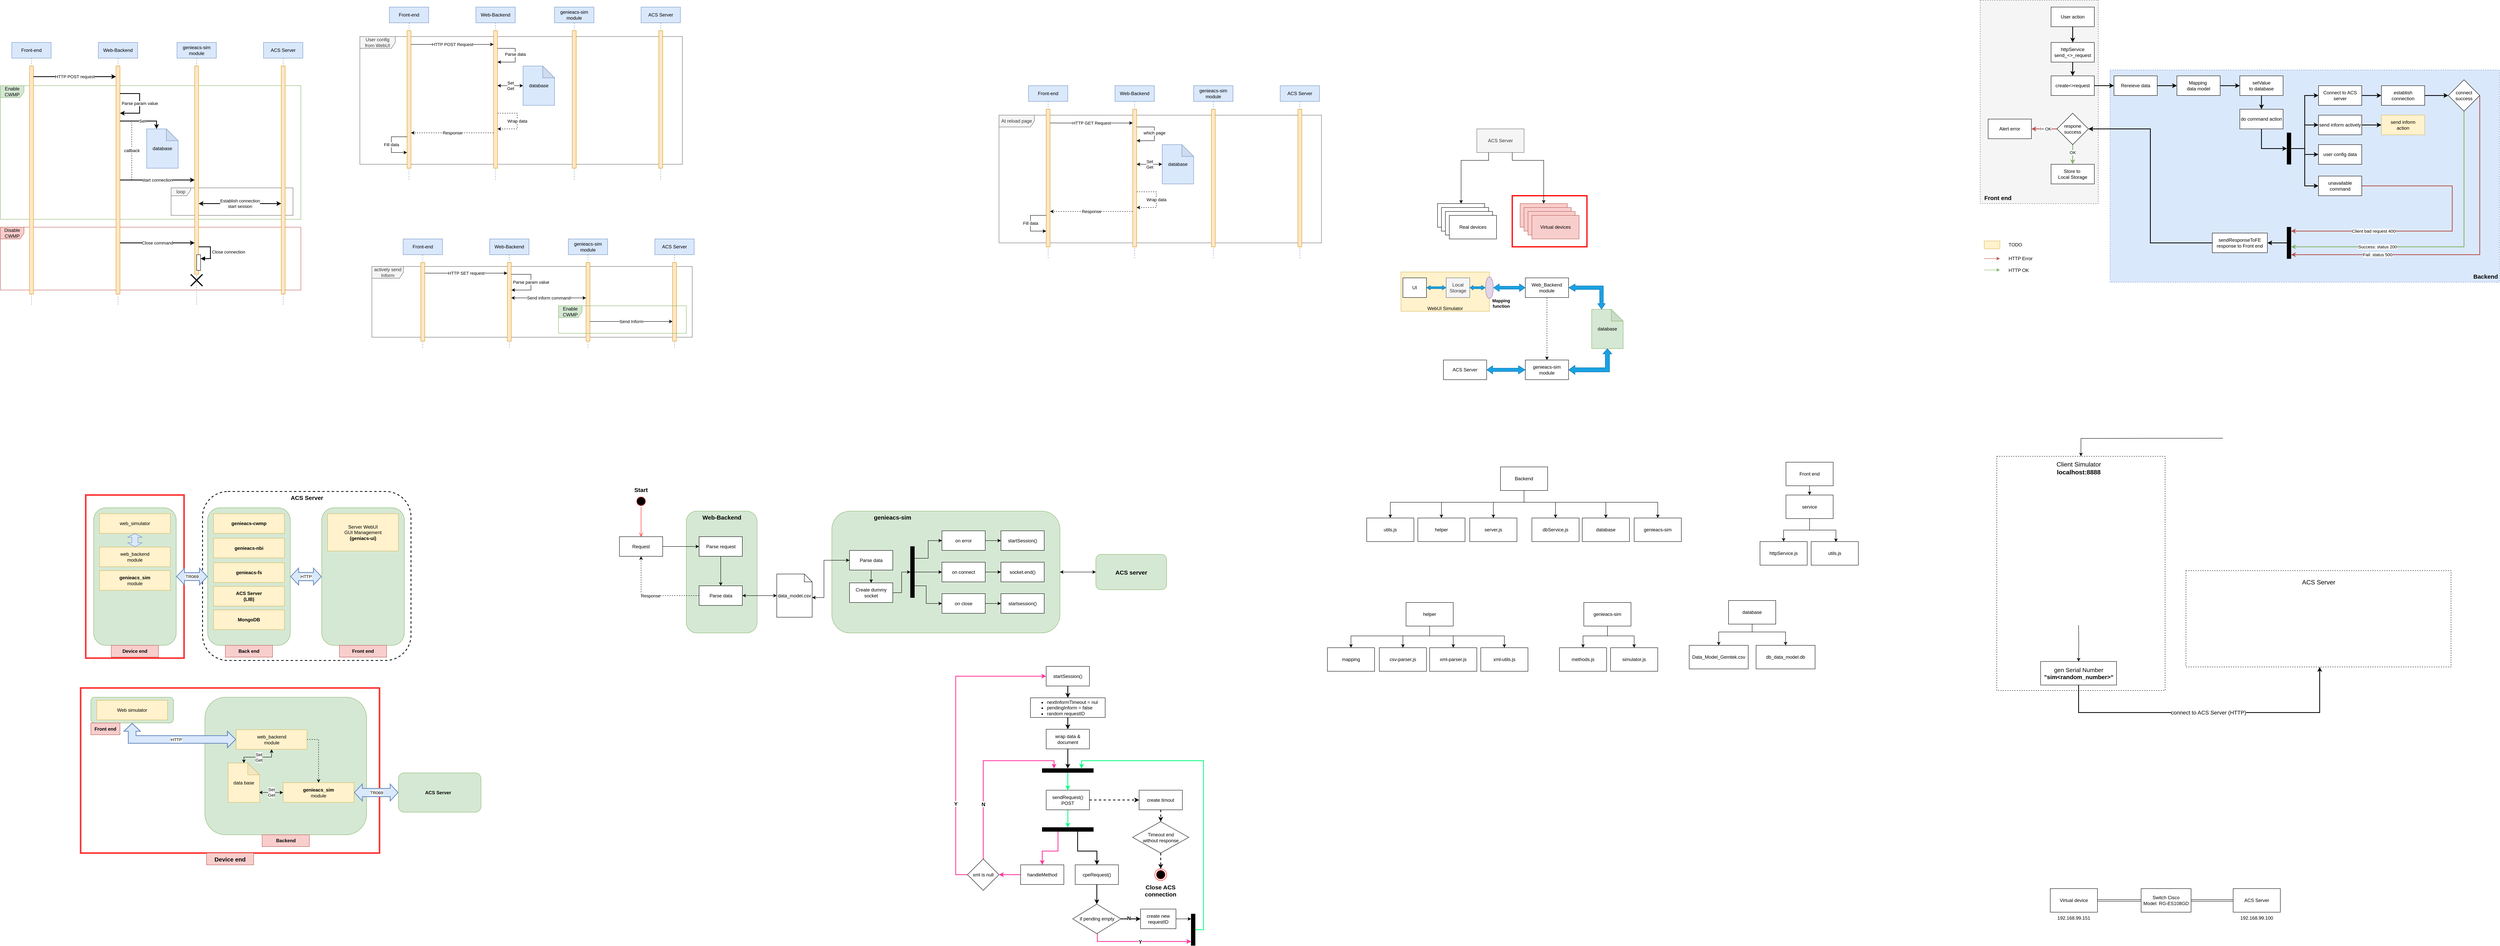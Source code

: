 <mxfile version="24.0.4" type="device">
  <diagram name="Page-1" id="920D0bnUf0v4UWs8WVY2">
    <mxGraphModel dx="702" dy="432" grid="0" gridSize="10" guides="1" tooltips="1" connect="1" arrows="1" fold="1" page="1" pageScale="1" pageWidth="850" pageHeight="1100" math="0" shadow="0">
      <root>
        <mxCell id="0" />
        <mxCell id="1" parent="0" />
        <mxCell id="hdwY8uAqlynun0E91TMd-9" value="" style="rounded=0;whiteSpace=wrap;html=1;dashed=1;" vertex="1" parent="1">
          <mxGeometry x="5583" y="1474" width="674" height="245.05" as="geometry" />
        </mxCell>
        <mxCell id="hdwY8uAqlynun0E91TMd-7" value="" style="rounded=0;whiteSpace=wrap;html=1;dashed=1;" vertex="1" parent="1">
          <mxGeometry x="5102" y="1183" width="428" height="596" as="geometry" />
        </mxCell>
        <mxCell id="i1AqGhLAEsl7RgXJ8fc_-106" value="" style="html=1;whiteSpace=wrap;fillColor=#dae8fc;dashed=1;strokeColor=#6c8ebf;" parent="1" vertex="1">
          <mxGeometry x="5390" y="200" width="990" height="540" as="geometry" />
        </mxCell>
        <mxCell id="i1AqGhLAEsl7RgXJ8fc_-108" value="" style="rounded=0;whiteSpace=wrap;html=1;fillColor=#f5f5f5;dashed=1;fontColor=#333333;strokeColor=#666666;" parent="1" vertex="1">
          <mxGeometry x="5060" y="22.5" width="300" height="517.5" as="geometry" />
        </mxCell>
        <mxCell id="LGfuTEwCRZhwQVEG0GSM-27" value="&lt;div&gt;&lt;br&gt;&lt;/div&gt;&lt;div&gt;&lt;br&gt;&lt;/div&gt;&lt;div&gt;&lt;br&gt;&lt;/div&gt;&lt;div&gt;&lt;br&gt;&lt;/div&gt;&lt;div&gt;&lt;br&gt;&lt;/div&gt;&lt;div&gt;&lt;br&gt;&lt;/div&gt;&lt;div&gt;WebUI Simulator&lt;/div&gt;" style="html=1;whiteSpace=wrap;fillColor=#fff2cc;strokeColor=#d6b656;" parent="1" vertex="1">
          <mxGeometry x="3587" y="714" width="225" height="100" as="geometry" />
        </mxCell>
        <mxCell id="z2xaD7FAKLGy1QCzAx4l-20" value="Disable CWMP" style="shape=umlFrame;whiteSpace=wrap;html=1;pointerEvents=0;fillColor=#f8cecc;strokeColor=#b85450;" parent="1" vertex="1">
          <mxGeometry x="26" y="600" width="764" height="160" as="geometry" />
        </mxCell>
        <mxCell id="z2xaD7FAKLGy1QCzAx4l-18" value="Enable CWMP" style="shape=umlFrame;whiteSpace=wrap;html=1;pointerEvents=0;fillColor=#d5e8d4;strokeColor=#82b366;" parent="1" vertex="1">
          <mxGeometry x="26" y="240" width="764" height="340" as="geometry" />
        </mxCell>
        <mxCell id="z2xaD7FAKLGy1QCzAx4l-46" value="actively send&lt;br&gt;Inform" style="shape=umlFrame;whiteSpace=wrap;html=1;pointerEvents=0;width=80;height=30;fillColor=#f5f5f5;fontColor=#333333;strokeColor=#666666;" parent="1" vertex="1">
          <mxGeometry x="970.5" y="700" width="814.5" height="180" as="geometry" />
        </mxCell>
        <mxCell id="z2xaD7FAKLGy1QCzAx4l-15" value="loop" style="shape=umlFrame;whiteSpace=wrap;html=1;pointerEvents=0;width=50;height=20;fillColor=#f5f5f5;fontColor=#333333;strokeColor=#666666;" parent="1" vertex="1">
          <mxGeometry x="460" y="500" width="310" height="70" as="geometry" />
        </mxCell>
        <mxCell id="z2xaD7FAKLGy1QCzAx4l-6" value="User config from WebUI" style="shape=umlFrame;whiteSpace=wrap;html=1;pointerEvents=0;width=90;height=30;fillColor=#f5f5f5;fontColor=#333333;strokeColor=#666666;" parent="1" vertex="1">
          <mxGeometry x="940" y="115" width="820" height="325" as="geometry" />
        </mxCell>
        <mxCell id="9g7T9j7MAoSJXBejlpkE-58" value="" style="rounded=0;whiteSpace=wrap;html=1;strokeColor=#FF3333;strokeWidth=4;" parent="1" vertex="1">
          <mxGeometry x="230" y="1772.5" width="760" height="420" as="geometry" />
        </mxCell>
        <mxCell id="9g7T9j7MAoSJXBejlpkE-55" value="" style="rounded=1;whiteSpace=wrap;html=1;dashed=1;strokeWidth=2;" parent="1" vertex="1">
          <mxGeometry x="540" y="1272.5" width="530" height="430" as="geometry" />
        </mxCell>
        <mxCell id="9g7T9j7MAoSJXBejlpkE-24" value="" style="rounded=1;whiteSpace=wrap;html=1;fillColor=#d5e8d4;strokeColor=#82b366;" parent="1" vertex="1">
          <mxGeometry x="256" y="1796" width="210" height="65.5" as="geometry" />
        </mxCell>
        <mxCell id="9g7T9j7MAoSJXBejlpkE-26" value="" style="rounded=1;whiteSpace=wrap;html=1;fillColor=#d5e8d4;strokeColor=#82b366;" parent="1" vertex="1">
          <mxGeometry x="546" y="1796" width="411" height="350" as="geometry" />
        </mxCell>
        <mxCell id="9g7T9j7MAoSJXBejlpkE-27" value="" style="rounded=1;whiteSpace=wrap;html=1;fillColor=#d5e8d4;strokeColor=#82b366;" parent="1" vertex="1">
          <mxGeometry x="1038" y="1988.5" width="210" height="100" as="geometry" />
        </mxCell>
        <mxCell id="9g7T9j7MAoSJXBejlpkE-20" value="" style="rounded=0;whiteSpace=wrap;html=1;strokeColor=#FF3333;strokeWidth=4;" parent="1" vertex="1">
          <mxGeometry x="243" y="1281.5" width="250" height="415" as="geometry" />
        </mxCell>
        <mxCell id="dyV9W-r_03pvVqOs8cW6-160" value="" style="rounded=1;whiteSpace=wrap;html=1;fillColor=#d5e8d4;strokeColor=#82b366;" parent="1" vertex="1">
          <mxGeometry x="2140" y="1322.5" width="580" height="310" as="geometry" />
        </mxCell>
        <mxCell id="dyV9W-r_03pvVqOs8cW6-150" value="" style="rounded=1;whiteSpace=wrap;html=1;fillColor=#d5e8d4;strokeColor=#82b366;" parent="1" vertex="1">
          <mxGeometry x="1770" y="1322.5" width="180" height="310" as="geometry" />
        </mxCell>
        <mxCell id="dyV9W-r_03pvVqOs8cW6-1" value="Front-end" style="shape=umlLifeline;perimeter=lifelinePerimeter;whiteSpace=wrap;html=1;container=1;dropTarget=0;collapsible=0;recursiveResize=0;outlineConnect=0;portConstraint=eastwest;newEdgeStyle={&quot;curved&quot;:0,&quot;rounded&quot;:0};fillColor=#dae8fc;strokeColor=#6c8ebf;" parent="1" vertex="1">
          <mxGeometry x="55" y="130" width="100" height="670" as="geometry" />
        </mxCell>
        <mxCell id="dyV9W-r_03pvVqOs8cW6-7" value="" style="html=1;points=[[0,0,0,0,5],[0,1,0,0,-5],[1,0,0,0,5],[1,1,0,0,-5]];perimeter=orthogonalPerimeter;outlineConnect=0;targetShapes=umlLifeline;portConstraint=eastwest;newEdgeStyle={&quot;curved&quot;:0,&quot;rounded&quot;:0};fillColor=#ffe6cc;strokeColor=#d79b00;" parent="dyV9W-r_03pvVqOs8cW6-1" vertex="1">
          <mxGeometry x="45" y="60" width="10" height="580" as="geometry" />
        </mxCell>
        <mxCell id="dyV9W-r_03pvVqOs8cW6-2" value="Web-Backend" style="shape=umlLifeline;perimeter=lifelinePerimeter;whiteSpace=wrap;html=1;container=1;dropTarget=0;collapsible=0;recursiveResize=0;outlineConnect=0;portConstraint=eastwest;newEdgeStyle={&quot;curved&quot;:0,&quot;rounded&quot;:0};fillColor=#dae8fc;strokeColor=#6c8ebf;" parent="1" vertex="1">
          <mxGeometry x="275" y="130" width="100" height="670" as="geometry" />
        </mxCell>
        <mxCell id="dyV9W-r_03pvVqOs8cW6-8" value="" style="html=1;points=[[0,0,0,0,5],[0,1,0,0,-5],[1,0,0,0,5],[1,1,0,0,-5]];perimeter=orthogonalPerimeter;outlineConnect=0;targetShapes=umlLifeline;portConstraint=eastwest;newEdgeStyle={&quot;curved&quot;:0,&quot;rounded&quot;:0};fillColor=#ffe6cc;strokeColor=#d79b00;" parent="dyV9W-r_03pvVqOs8cW6-2" vertex="1">
          <mxGeometry x="45" y="60" width="10" height="580" as="geometry" />
        </mxCell>
        <mxCell id="dyV9W-r_03pvVqOs8cW6-13" value="Parse param value" style="edgeStyle=orthogonalEdgeStyle;rounded=0;orthogonalLoop=1;jettySize=auto;html=1;curved=0;strokeWidth=2;" parent="dyV9W-r_03pvVqOs8cW6-2" edge="1">
          <mxGeometry relative="1" as="geometry">
            <Array as="points">
              <mxPoint x="105" y="130" />
              <mxPoint x="105" y="180" />
            </Array>
            <mxPoint x="55" y="130" as="sourcePoint" />
            <mxPoint x="55" y="180" as="targetPoint" />
          </mxGeometry>
        </mxCell>
        <mxCell id="dyV9W-r_03pvVqOs8cW6-3" value="genieacs-sim&lt;br&gt;module" style="shape=umlLifeline;perimeter=lifelinePerimeter;whiteSpace=wrap;html=1;container=1;dropTarget=0;collapsible=0;recursiveResize=0;outlineConnect=0;portConstraint=eastwest;newEdgeStyle={&quot;curved&quot;:0,&quot;rounded&quot;:0};fillColor=#dae8fc;strokeColor=#6c8ebf;" parent="1" vertex="1">
          <mxGeometry x="475" y="130" width="100" height="670" as="geometry" />
        </mxCell>
        <mxCell id="dyV9W-r_03pvVqOs8cW6-9" value="" style="html=1;points=[[0,0,0,0,5],[0,1,0,0,-5],[1,0,0,0,5],[1,1,0,0,-5]];perimeter=orthogonalPerimeter;outlineConnect=0;targetShapes=umlLifeline;portConstraint=eastwest;newEdgeStyle={&quot;curved&quot;:0,&quot;rounded&quot;:0};fillColor=#ffe6cc;strokeColor=#d79b00;" parent="dyV9W-r_03pvVqOs8cW6-3" vertex="1">
          <mxGeometry x="45" y="60" width="10" height="530" as="geometry" />
        </mxCell>
        <mxCell id="z2xaD7FAKLGy1QCzAx4l-23" value="" style="html=1;points=[[0,0,0,0,5],[0,1,0,0,-5],[1,0,0,0,5],[1,1,0,0,-5]];perimeter=orthogonalPerimeter;outlineConnect=0;targetShapes=umlLifeline;portConstraint=eastwest;newEdgeStyle={&quot;curved&quot;:0,&quot;rounded&quot;:0};" parent="dyV9W-r_03pvVqOs8cW6-3" vertex="1">
          <mxGeometry x="50" y="540" width="10" height="40" as="geometry" />
        </mxCell>
        <mxCell id="z2xaD7FAKLGy1QCzAx4l-24" value="Close connection" style="html=1;align=left;spacingLeft=2;endArrow=block;rounded=0;edgeStyle=orthogonalEdgeStyle;curved=0;rounded=0;strokeWidth=2;" parent="dyV9W-r_03pvVqOs8cW6-3" target="z2xaD7FAKLGy1QCzAx4l-23" edge="1">
          <mxGeometry relative="1" as="geometry">
            <mxPoint x="55" y="520" as="sourcePoint" />
            <Array as="points">
              <mxPoint x="85" y="550" />
            </Array>
          </mxGeometry>
        </mxCell>
        <mxCell id="z2xaD7FAKLGy1QCzAx4l-25" value="" style="shape=umlDestroy;whiteSpace=wrap;html=1;strokeWidth=3;targetShapes=umlLifeline;" parent="dyV9W-r_03pvVqOs8cW6-3" vertex="1">
          <mxGeometry x="35" y="590" width="30" height="30" as="geometry" />
        </mxCell>
        <mxCell id="dyV9W-r_03pvVqOs8cW6-4" value="ACS Server" style="shape=umlLifeline;perimeter=lifelinePerimeter;whiteSpace=wrap;html=1;container=1;dropTarget=0;collapsible=0;recursiveResize=0;outlineConnect=0;portConstraint=eastwest;newEdgeStyle={&quot;curved&quot;:0,&quot;rounded&quot;:0};fillColor=#dae8fc;strokeColor=#6c8ebf;" parent="1" vertex="1">
          <mxGeometry x="695" y="130" width="100" height="670" as="geometry" />
        </mxCell>
        <mxCell id="dyV9W-r_03pvVqOs8cW6-10" value="" style="html=1;points=[[0,0,0,0,5],[0,1,0,0,-5],[1,0,0,0,5],[1,1,0,0,-5]];perimeter=orthogonalPerimeter;outlineConnect=0;targetShapes=umlLifeline;portConstraint=eastwest;newEdgeStyle={&quot;curved&quot;:0,&quot;rounded&quot;:0};fillColor=#ffe6cc;strokeColor=#d79b00;" parent="dyV9W-r_03pvVqOs8cW6-4" vertex="1">
          <mxGeometry x="45" y="60" width="10" height="580" as="geometry" />
        </mxCell>
        <mxCell id="dyV9W-r_03pvVqOs8cW6-12" value="HTTP POST request" style="edgeStyle=orthogonalEdgeStyle;rounded=0;orthogonalLoop=1;jettySize=auto;html=1;curved=0;strokeWidth=2;" parent="1" source="dyV9W-r_03pvVqOs8cW6-7" target="dyV9W-r_03pvVqOs8cW6-8" edge="1">
          <mxGeometry x="0.001" relative="1" as="geometry">
            <Array as="points">
              <mxPoint x="221" y="217" />
              <mxPoint x="221" y="217" />
            </Array>
            <mxPoint as="offset" />
          </mxGeometry>
        </mxCell>
        <mxCell id="dyV9W-r_03pvVqOs8cW6-16" value="S" style="ellipse;html=1;shape=startState;fillColor=#000000;strokeColor=#ff0000;" parent="1" vertex="1">
          <mxGeometry x="1640" y="1282.5" width="30" height="30" as="geometry" />
        </mxCell>
        <mxCell id="dyV9W-r_03pvVqOs8cW6-17" value="" style="edgeStyle=orthogonalEdgeStyle;html=1;verticalAlign=bottom;endArrow=open;endSize=8;strokeColor=#ff0000;rounded=0;entryX=0.5;entryY=0;entryDx=0;entryDy=0;" parent="1" source="dyV9W-r_03pvVqOs8cW6-16" target="dyV9W-r_03pvVqOs8cW6-19" edge="1">
          <mxGeometry relative="1" as="geometry">
            <mxPoint x="1740" y="1292.5" as="targetPoint" />
            <Array as="points" />
          </mxGeometry>
        </mxCell>
        <mxCell id="dyV9W-r_03pvVqOs8cW6-166" style="edgeStyle=orthogonalEdgeStyle;rounded=0;orthogonalLoop=1;jettySize=auto;html=1;entryX=0;entryY=0.5;entryDx=0;entryDy=0;startArrow=none;startFill=0;" parent="1" source="dyV9W-r_03pvVqOs8cW6-19" target="dyV9W-r_03pvVqOs8cW6-163" edge="1">
          <mxGeometry relative="1" as="geometry" />
        </mxCell>
        <mxCell id="dyV9W-r_03pvVqOs8cW6-19" value="Request" style="html=1;whiteSpace=wrap;" parent="1" vertex="1">
          <mxGeometry x="1600" y="1387.5" width="110" height="50" as="geometry" />
        </mxCell>
        <mxCell id="dyV9W-r_03pvVqOs8cW6-169" style="edgeStyle=orthogonalEdgeStyle;rounded=0;orthogonalLoop=1;jettySize=auto;html=1;startArrow=classic;startFill=1;" parent="1" source="dyV9W-r_03pvVqOs8cW6-20" target="dyV9W-r_03pvVqOs8cW6-90" edge="1">
          <mxGeometry relative="1" as="geometry">
            <Array as="points">
              <mxPoint x="1930" y="1537.5" />
              <mxPoint x="1930" y="1537.5" />
            </Array>
          </mxGeometry>
        </mxCell>
        <mxCell id="z2xaD7FAKLGy1QCzAx4l-5" value="Response" style="edgeStyle=orthogonalEdgeStyle;rounded=0;orthogonalLoop=1;jettySize=auto;html=1;entryX=0.5;entryY=1;entryDx=0;entryDy=0;dashed=1;" parent="1" source="dyV9W-r_03pvVqOs8cW6-20" target="dyV9W-r_03pvVqOs8cW6-19" edge="1">
          <mxGeometry relative="1" as="geometry" />
        </mxCell>
        <mxCell id="dyV9W-r_03pvVqOs8cW6-20" value="Parse data" style="html=1;whiteSpace=wrap;" parent="1" vertex="1">
          <mxGeometry x="1802.5" y="1512.5" width="110" height="50" as="geometry" />
        </mxCell>
        <mxCell id="dyV9W-r_03pvVqOs8cW6-171" style="edgeStyle=orthogonalEdgeStyle;rounded=0;orthogonalLoop=1;jettySize=auto;html=1;entryX=0.5;entryY=0;entryDx=0;entryDy=0;" parent="1" source="dyV9W-r_03pvVqOs8cW6-21" target="dyV9W-r_03pvVqOs8cW6-156" edge="1">
          <mxGeometry relative="1" as="geometry" />
        </mxCell>
        <mxCell id="dyV9W-r_03pvVqOs8cW6-21" value="Parse data" style="html=1;whiteSpace=wrap;" parent="1" vertex="1">
          <mxGeometry x="2185" y="1422.5" width="110" height="50" as="geometry" />
        </mxCell>
        <mxCell id="dyV9W-r_03pvVqOs8cW6-22" value="socket.end()" style="html=1;whiteSpace=wrap;" parent="1" vertex="1">
          <mxGeometry x="2570" y="1452.5" width="110" height="50" as="geometry" />
        </mxCell>
        <mxCell id="dyV9W-r_03pvVqOs8cW6-23" value="startSession()" style="html=1;whiteSpace=wrap;" parent="1" vertex="1">
          <mxGeometry x="2570" y="1372.5" width="110" height="50" as="geometry" />
        </mxCell>
        <mxCell id="dyV9W-r_03pvVqOs8cW6-180" style="edgeStyle=orthogonalEdgeStyle;rounded=0;orthogonalLoop=1;jettySize=auto;html=1;curved=0;entryX=0;entryY=0.5;entryDx=0;entryDy=0;" parent="1" source="dyV9W-r_03pvVqOs8cW6-32" target="dyV9W-r_03pvVqOs8cW6-176" edge="1">
          <mxGeometry relative="1" as="geometry">
            <Array as="points">
              <mxPoint x="2385" y="1442.5" />
              <mxPoint x="2385" y="1397.5" />
            </Array>
          </mxGeometry>
        </mxCell>
        <mxCell id="dyV9W-r_03pvVqOs8cW6-181" style="edgeStyle=orthogonalEdgeStyle;rounded=0;orthogonalLoop=1;jettySize=auto;html=1;curved=0;entryX=0;entryY=0.5;entryDx=0;entryDy=0;" parent="1" source="dyV9W-r_03pvVqOs8cW6-32" target="dyV9W-r_03pvVqOs8cW6-177" edge="1">
          <mxGeometry relative="1" as="geometry" />
        </mxCell>
        <mxCell id="dyV9W-r_03pvVqOs8cW6-182" style="edgeStyle=orthogonalEdgeStyle;rounded=0;orthogonalLoop=1;jettySize=auto;html=1;curved=0;entryX=0;entryY=0.5;entryDx=0;entryDy=0;" parent="1" source="dyV9W-r_03pvVqOs8cW6-32" target="dyV9W-r_03pvVqOs8cW6-178" edge="1">
          <mxGeometry relative="1" as="geometry">
            <Array as="points">
              <mxPoint x="2380" y="1512.5" />
              <mxPoint x="2380" y="1557.5" />
            </Array>
          </mxGeometry>
        </mxCell>
        <mxCell id="dyV9W-r_03pvVqOs8cW6-32" value="" style="html=1;points=[[0,0,0,0,5],[0,1,0,0,-5],[1,0,0,0,5],[1,1,0,0,-5]];perimeter=orthogonalPerimeter;outlineConnect=0;targetShapes=umlLifeline;portConstraint=eastwest;newEdgeStyle={&quot;curved&quot;:0,&quot;rounded&quot;:0};fillColor=#000000;" parent="1" vertex="1">
          <mxGeometry x="2340" y="1412.5" width="10" height="130" as="geometry" />
        </mxCell>
        <mxCell id="dyV9W-r_03pvVqOs8cW6-35" value="startsession()" style="html=1;whiteSpace=wrap;" parent="1" vertex="1">
          <mxGeometry x="2570" y="1532.5" width="110" height="50" as="geometry" />
        </mxCell>
        <mxCell id="dyV9W-r_03pvVqOs8cW6-113" style="edgeStyle=orthogonalEdgeStyle;rounded=0;orthogonalLoop=1;jettySize=auto;html=1;entryX=0.5;entryY=0;entryDx=0;entryDy=0;strokeWidth=2;" parent="1" source="dyV9W-r_03pvVqOs8cW6-43" target="dyV9W-r_03pvVqOs8cW6-44" edge="1">
          <mxGeometry relative="1" as="geometry" />
        </mxCell>
        <mxCell id="dyV9W-r_03pvVqOs8cW6-43" value="startSession()" style="html=1;whiteSpace=wrap;" parent="1" vertex="1">
          <mxGeometry x="2685" y="1717.5" width="110" height="50" as="geometry" />
        </mxCell>
        <mxCell id="dyV9W-r_03pvVqOs8cW6-114" style="edgeStyle=orthogonalEdgeStyle;rounded=0;orthogonalLoop=1;jettySize=auto;html=1;entryX=0.5;entryY=0;entryDx=0;entryDy=0;strokeWidth=2;" parent="1" source="dyV9W-r_03pvVqOs8cW6-44" target="dyV9W-r_03pvVqOs8cW6-46" edge="1">
          <mxGeometry relative="1" as="geometry" />
        </mxCell>
        <mxCell id="dyV9W-r_03pvVqOs8cW6-44" value="&lt;ul&gt;&lt;li&gt;nextInformTimeout = nul&lt;/li&gt;&lt;li&gt;pendingInform = false&lt;/li&gt;&lt;li&gt;random requestID&lt;/li&gt;&lt;/ul&gt;" style="html=1;whiteSpace=wrap;align=left;" parent="1" vertex="1">
          <mxGeometry x="2645" y="1797.5" width="190" height="50" as="geometry" />
        </mxCell>
        <mxCell id="dyV9W-r_03pvVqOs8cW6-141" value="" style="edgeStyle=orthogonalEdgeStyle;rounded=0;orthogonalLoop=1;jettySize=auto;html=1;strokeWidth=2;" parent="1" source="dyV9W-r_03pvVqOs8cW6-46" target="dyV9W-r_03pvVqOs8cW6-198" edge="1">
          <mxGeometry relative="1" as="geometry">
            <Array as="points">
              <mxPoint x="2740" y="1967.5" />
              <mxPoint x="2740" y="1967.5" />
            </Array>
          </mxGeometry>
        </mxCell>
        <mxCell id="dyV9W-r_03pvVqOs8cW6-46" value="wrap data &amp;amp; document" style="html=1;whiteSpace=wrap;" parent="1" vertex="1">
          <mxGeometry x="2685" y="1877.5" width="110" height="50" as="geometry" />
        </mxCell>
        <mxCell id="dyV9W-r_03pvVqOs8cW6-209" value="" style="edgeStyle=orthogonalEdgeStyle;rounded=0;orthogonalLoop=1;jettySize=auto;html=1;strokeWidth=2;strokeColor=#00FF80;" parent="1" source="dyV9W-r_03pvVqOs8cW6-48" target="dyV9W-r_03pvVqOs8cW6-208" edge="1">
          <mxGeometry relative="1" as="geometry">
            <Array as="points">
              <mxPoint x="2740" y="2127.5" />
              <mxPoint x="2740" y="2127.5" />
            </Array>
          </mxGeometry>
        </mxCell>
        <mxCell id="dyV9W-r_03pvVqOs8cW6-218" style="edgeStyle=orthogonalEdgeStyle;rounded=0;orthogonalLoop=1;jettySize=auto;html=1;entryX=0;entryY=0.5;entryDx=0;entryDy=0;dashed=1;strokeWidth=2;" parent="1" source="dyV9W-r_03pvVqOs8cW6-48" target="dyV9W-r_03pvVqOs8cW6-62" edge="1">
          <mxGeometry relative="1" as="geometry" />
        </mxCell>
        <mxCell id="dyV9W-r_03pvVqOs8cW6-48" value="sendRequest()&lt;br&gt;POST" style="html=1;whiteSpace=wrap;" parent="1" vertex="1">
          <mxGeometry x="2685" y="2032.5" width="110" height="50" as="geometry" />
        </mxCell>
        <mxCell id="dyV9W-r_03pvVqOs8cW6-142" value="" style="edgeStyle=orthogonalEdgeStyle;rounded=0;orthogonalLoop=1;jettySize=auto;html=1;strokeColor=#000000;strokeWidth=2;" parent="1" source="dyV9W-r_03pvVqOs8cW6-52" target="dyV9W-r_03pvVqOs8cW6-53" edge="1">
          <mxGeometry relative="1" as="geometry" />
        </mxCell>
        <mxCell id="dyV9W-r_03pvVqOs8cW6-52" value="cpeRequest()" style="html=1;whiteSpace=wrap;" parent="1" vertex="1">
          <mxGeometry x="2758.75" y="2222.5" width="110" height="50" as="geometry" />
        </mxCell>
        <mxCell id="dyV9W-r_03pvVqOs8cW6-202" value="N" style="edgeStyle=orthogonalEdgeStyle;rounded=0;orthogonalLoop=1;jettySize=auto;html=1;fontStyle=1;strokeColor=#000000;strokeWidth=2;fontSize=13;" parent="1" source="dyV9W-r_03pvVqOs8cW6-53" target="dyV9W-r_03pvVqOs8cW6-195" edge="1">
          <mxGeometry x="-0.2" y="3" relative="1" as="geometry">
            <mxPoint y="1" as="offset" />
          </mxGeometry>
        </mxCell>
        <mxCell id="dyV9W-r_03pvVqOs8cW6-213" value="Y" style="edgeStyle=orthogonalEdgeStyle;rounded=0;orthogonalLoop=1;jettySize=auto;html=1;fontStyle=1;strokeWidth=2;fillColor=#d80073;strokeColor=#FF3399;fontSize=13;" parent="1" source="dyV9W-r_03pvVqOs8cW6-53" target="dyV9W-r_03pvVqOs8cW6-203" edge="1">
          <mxGeometry relative="1" as="geometry">
            <Array as="points">
              <mxPoint x="2815" y="2417.5" />
            </Array>
          </mxGeometry>
        </mxCell>
        <mxCell id="dyV9W-r_03pvVqOs8cW6-53" value="if pending empty" style="rhombus;whiteSpace=wrap;html=1;" parent="1" vertex="1">
          <mxGeometry x="2752.5" y="2322.5" width="122.5" height="75" as="geometry" />
        </mxCell>
        <mxCell id="dyV9W-r_03pvVqOs8cW6-148" value="Y" style="edgeStyle=orthogonalEdgeStyle;rounded=0;orthogonalLoop=1;jettySize=auto;html=1;entryX=0;entryY=0.5;entryDx=0;entryDy=0;exitX=0;exitY=0.5;exitDx=0;exitDy=0;strokeColor=#FF3399;strokeWidth=2;fontStyle=1;fontSize=13;" parent="1" source="dyV9W-r_03pvVqOs8cW6-58" target="dyV9W-r_03pvVqOs8cW6-43" edge="1">
          <mxGeometry x="-0.451" relative="1" as="geometry">
            <Array as="points">
              <mxPoint x="2455" y="2247.5" />
              <mxPoint x="2455" y="1742.5" />
            </Array>
            <mxPoint y="-1" as="offset" />
          </mxGeometry>
        </mxCell>
        <mxCell id="dyV9W-r_03pvVqOs8cW6-199" value="N" style="edgeStyle=orthogonalEdgeStyle;rounded=0;orthogonalLoop=1;jettySize=auto;html=1;fontSize=13;fontStyle=1;strokeColor=#FF3399;strokeWidth=2;" parent="1" source="dyV9W-r_03pvVqOs8cW6-58" target="dyV9W-r_03pvVqOs8cW6-198" edge="1">
          <mxGeometry x="-0.378" relative="1" as="geometry">
            <Array as="points">
              <mxPoint x="2525" y="1957.5" />
              <mxPoint x="2705" y="1957.5" />
            </Array>
            <mxPoint as="offset" />
          </mxGeometry>
        </mxCell>
        <mxCell id="dyV9W-r_03pvVqOs8cW6-58" value="xml is null" style="rhombus;whiteSpace=wrap;html=1;" parent="1" vertex="1">
          <mxGeometry x="2485" y="2207.5" width="80" height="80" as="geometry" />
        </mxCell>
        <mxCell id="dyV9W-r_03pvVqOs8cW6-220" value="" style="edgeStyle=orthogonalEdgeStyle;rounded=0;orthogonalLoop=1;jettySize=auto;html=1;strokeWidth=2;dashed=1;" parent="1" source="dyV9W-r_03pvVqOs8cW6-62" target="dyV9W-r_03pvVqOs8cW6-219" edge="1">
          <mxGeometry relative="1" as="geometry" />
        </mxCell>
        <mxCell id="dyV9W-r_03pvVqOs8cW6-62" value="create timout" style="html=1;whiteSpace=wrap;" parent="1" vertex="1">
          <mxGeometry x="2921.25" y="2032.5" width="110" height="50" as="geometry" />
        </mxCell>
        <mxCell id="dyV9W-r_03pvVqOs8cW6-63" value="Establish connection&lt;br&gt;start session" style="edgeStyle=orthogonalEdgeStyle;rounded=0;orthogonalLoop=1;jettySize=auto;html=1;curved=0;startArrow=classic;startFill=1;strokeWidth=2;" parent="1" edge="1">
          <mxGeometry x="0.002" relative="1" as="geometry">
            <Array as="points">
              <mxPoint x="640" y="540" />
              <mxPoint x="640" y="540" />
            </Array>
            <mxPoint as="offset" />
            <mxPoint x="530" y="540" as="sourcePoint" />
            <mxPoint x="740" y="540" as="targetPoint" />
          </mxGeometry>
        </mxCell>
        <mxCell id="dyV9W-r_03pvVqOs8cW6-172" style="edgeStyle=orthogonalEdgeStyle;rounded=0;orthogonalLoop=1;jettySize=auto;html=1;entryX=0;entryY=0.5;entryDx=0;entryDy=0;startArrow=classic;startFill=1;" parent="1" source="dyV9W-r_03pvVqOs8cW6-90" target="dyV9W-r_03pvVqOs8cW6-21" edge="1">
          <mxGeometry relative="1" as="geometry">
            <Array as="points">
              <mxPoint x="2120" y="1542.5" />
              <mxPoint x="2120" y="1447.5" />
            </Array>
          </mxGeometry>
        </mxCell>
        <mxCell id="dyV9W-r_03pvVqOs8cW6-90" value="data_model.csv" style="shape=note;size=20;whiteSpace=wrap;html=1;" parent="1" vertex="1">
          <mxGeometry x="2000" y="1482.5" width="90" height="110" as="geometry" />
        </mxCell>
        <mxCell id="dyV9W-r_03pvVqOs8cW6-149" value="" style="edgeStyle=orthogonalEdgeStyle;rounded=0;orthogonalLoop=1;jettySize=auto;html=1;fillColor=#d80073;strokeColor=#FF3399;strokeWidth=2;" parent="1" source="dyV9W-r_03pvVqOs8cW6-146" target="dyV9W-r_03pvVqOs8cW6-58" edge="1">
          <mxGeometry relative="1" as="geometry" />
        </mxCell>
        <mxCell id="dyV9W-r_03pvVqOs8cW6-146" value="handleMethod" style="html=1;whiteSpace=wrap;" parent="1" vertex="1">
          <mxGeometry x="2620" y="2222.5" width="110" height="50" as="geometry" />
        </mxCell>
        <mxCell id="dyV9W-r_03pvVqOs8cW6-151" value="&lt;span style=&quot;font-size: 15px;&quot;&gt;Web-Backend&lt;/span&gt;" style="text;html=1;align=center;verticalAlign=middle;whiteSpace=wrap;rounded=0;fontSize=15;fontStyle=1" parent="1" vertex="1">
          <mxGeometry x="1802.5" y="1322.5" width="115" height="30" as="geometry" />
        </mxCell>
        <mxCell id="dyV9W-r_03pvVqOs8cW6-179" style="edgeStyle=orthogonalEdgeStyle;rounded=0;orthogonalLoop=1;jettySize=auto;html=1;" parent="1" source="dyV9W-r_03pvVqOs8cW6-156" target="dyV9W-r_03pvVqOs8cW6-32" edge="1">
          <mxGeometry relative="1" as="geometry" />
        </mxCell>
        <mxCell id="dyV9W-r_03pvVqOs8cW6-156" value="Create dummy socket" style="html=1;whiteSpace=wrap;" parent="1" vertex="1">
          <mxGeometry x="2185" y="1505" width="110" height="50" as="geometry" />
        </mxCell>
        <mxCell id="dyV9W-r_03pvVqOs8cW6-161" value="&lt;span style=&quot;font-size: 15px;&quot;&gt;genieacs-sim&lt;/span&gt;" style="text;html=1;align=center;verticalAlign=middle;whiteSpace=wrap;rounded=0;fontSize=15;fontStyle=1" parent="1" vertex="1">
          <mxGeometry x="2232.5" y="1322.5" width="122.5" height="30" as="geometry" />
        </mxCell>
        <mxCell id="dyV9W-r_03pvVqOs8cW6-165" style="edgeStyle=orthogonalEdgeStyle;rounded=0;orthogonalLoop=1;jettySize=auto;html=1;entryX=0.5;entryY=0;entryDx=0;entryDy=0;" parent="1" source="dyV9W-r_03pvVqOs8cW6-163" target="dyV9W-r_03pvVqOs8cW6-20" edge="1">
          <mxGeometry relative="1" as="geometry" />
        </mxCell>
        <mxCell id="dyV9W-r_03pvVqOs8cW6-163" value="Parse request" style="rounded=0;whiteSpace=wrap;html=1;" parent="1" vertex="1">
          <mxGeometry x="1802.5" y="1387.5" width="110" height="50" as="geometry" />
        </mxCell>
        <mxCell id="dyV9W-r_03pvVqOs8cW6-183" value="" style="edgeStyle=orthogonalEdgeStyle;rounded=0;orthogonalLoop=1;jettySize=auto;html=1;" parent="1" source="dyV9W-r_03pvVqOs8cW6-176" target="dyV9W-r_03pvVqOs8cW6-23" edge="1">
          <mxGeometry relative="1" as="geometry" />
        </mxCell>
        <mxCell id="dyV9W-r_03pvVqOs8cW6-176" value="on error" style="rounded=0;whiteSpace=wrap;html=1;" parent="1" vertex="1">
          <mxGeometry x="2420" y="1372.5" width="110" height="50" as="geometry" />
        </mxCell>
        <mxCell id="dyV9W-r_03pvVqOs8cW6-184" value="" style="edgeStyle=orthogonalEdgeStyle;rounded=0;orthogonalLoop=1;jettySize=auto;html=1;" parent="1" source="dyV9W-r_03pvVqOs8cW6-177" target="dyV9W-r_03pvVqOs8cW6-22" edge="1">
          <mxGeometry relative="1" as="geometry" />
        </mxCell>
        <mxCell id="dyV9W-r_03pvVqOs8cW6-177" value="on connect" style="rounded=0;whiteSpace=wrap;html=1;" parent="1" vertex="1">
          <mxGeometry x="2420" y="1452.5" width="110" height="50" as="geometry" />
        </mxCell>
        <mxCell id="dyV9W-r_03pvVqOs8cW6-185" value="" style="edgeStyle=orthogonalEdgeStyle;rounded=0;orthogonalLoop=1;jettySize=auto;html=1;" parent="1" source="dyV9W-r_03pvVqOs8cW6-178" target="dyV9W-r_03pvVqOs8cW6-35" edge="1">
          <mxGeometry relative="1" as="geometry" />
        </mxCell>
        <mxCell id="dyV9W-r_03pvVqOs8cW6-178" value="on close" style="rounded=0;whiteSpace=wrap;html=1;" parent="1" vertex="1">
          <mxGeometry x="2420" y="1532.5" width="110" height="50" as="geometry" />
        </mxCell>
        <mxCell id="dyV9W-r_03pvVqOs8cW6-214" style="edgeStyle=orthogonalEdgeStyle;rounded=0;orthogonalLoop=1;jettySize=auto;html=1;" parent="1" source="dyV9W-r_03pvVqOs8cW6-195" target="dyV9W-r_03pvVqOs8cW6-203" edge="1">
          <mxGeometry relative="1" as="geometry">
            <Array as="points">
              <mxPoint x="3055" y="2360.5" />
              <mxPoint x="3055" y="2360.5" />
            </Array>
          </mxGeometry>
        </mxCell>
        <mxCell id="dyV9W-r_03pvVqOs8cW6-195" value="create new requestID" style="html=1;whiteSpace=wrap;" parent="1" vertex="1">
          <mxGeometry x="2925" y="2335" width="90" height="50" as="geometry" />
        </mxCell>
        <mxCell id="dyV9W-r_03pvVqOs8cW6-200" style="edgeStyle=orthogonalEdgeStyle;rounded=0;orthogonalLoop=1;jettySize=auto;html=1;curved=0;entryX=0.5;entryY=0;entryDx=0;entryDy=0;strokeColor=#00FF80;strokeWidth=2;" parent="1" source="dyV9W-r_03pvVqOs8cW6-198" target="dyV9W-r_03pvVqOs8cW6-48" edge="1">
          <mxGeometry relative="1" as="geometry">
            <Array as="points">
              <mxPoint x="2740" y="1997.5" />
              <mxPoint x="2740" y="1997.5" />
            </Array>
          </mxGeometry>
        </mxCell>
        <mxCell id="dyV9W-r_03pvVqOs8cW6-198" value="" style="html=1;points=[[0,0,0,0,5],[0,1,0,0,-5],[1,0,0,0,5],[1,1,0,0,-5]];perimeter=orthogonalPerimeter;outlineConnect=0;targetShapes=umlLifeline;portConstraint=eastwest;newEdgeStyle={&quot;curved&quot;:0,&quot;rounded&quot;:0};direction=south;fillColor=#000000;" parent="1" vertex="1">
          <mxGeometry x="2675" y="1977.5" width="130" height="10" as="geometry" />
        </mxCell>
        <mxCell id="dyV9W-r_03pvVqOs8cW6-207" style="edgeStyle=orthogonalEdgeStyle;rounded=0;orthogonalLoop=1;jettySize=auto;html=1;curved=0;fillColor=#ffcccc;strokeColor=#00FF80;strokeWidth=2;" parent="1" source="dyV9W-r_03pvVqOs8cW6-203" target="dyV9W-r_03pvVqOs8cW6-198" edge="1">
          <mxGeometry relative="1" as="geometry">
            <Array as="points">
              <mxPoint x="3085" y="2387.5" />
              <mxPoint x="3085" y="1957.5" />
              <mxPoint x="2775" y="1957.5" />
            </Array>
          </mxGeometry>
        </mxCell>
        <mxCell id="dyV9W-r_03pvVqOs8cW6-203" value="" style="html=1;points=[[0,0,0,0,5],[0,1,0,0,-5],[1,0,0,0,5],[1,1,0,0,-5]];perimeter=orthogonalPerimeter;outlineConnect=0;targetShapes=umlLifeline;portConstraint=eastwest;newEdgeStyle={&quot;curved&quot;:0,&quot;rounded&quot;:0};direction=west;fillColor=#000000;" parent="1" vertex="1">
          <mxGeometry x="3053.75" y="2347.5" width="10" height="80" as="geometry" />
        </mxCell>
        <mxCell id="dyV9W-r_03pvVqOs8cW6-210" style="edgeStyle=orthogonalEdgeStyle;rounded=0;orthogonalLoop=1;jettySize=auto;html=1;curved=0;entryX=0.5;entryY=0;entryDx=0;entryDy=0;fillColor=#d80073;strokeColor=#FF3399;strokeWidth=2;" parent="1" source="dyV9W-r_03pvVqOs8cW6-208" target="dyV9W-r_03pvVqOs8cW6-146" edge="1">
          <mxGeometry relative="1" as="geometry">
            <Array as="points">
              <mxPoint x="2715" y="2187.5" />
              <mxPoint x="2675" y="2187.5" />
            </Array>
          </mxGeometry>
        </mxCell>
        <mxCell id="dyV9W-r_03pvVqOs8cW6-211" style="edgeStyle=orthogonalEdgeStyle;rounded=0;orthogonalLoop=1;jettySize=auto;html=1;curved=0;entryX=0.5;entryY=0;entryDx=0;entryDy=0;strokeColor=#000000;strokeWidth=2;" parent="1" source="dyV9W-r_03pvVqOs8cW6-208" target="dyV9W-r_03pvVqOs8cW6-52" edge="1">
          <mxGeometry relative="1" as="geometry">
            <Array as="points">
              <mxPoint x="2765" y="2187.5" />
              <mxPoint x="2814" y="2187.5" />
              <mxPoint x="2814" y="2222.5" />
            </Array>
          </mxGeometry>
        </mxCell>
        <mxCell id="dyV9W-r_03pvVqOs8cW6-208" value="" style="html=1;points=[[0,0,0,0,5],[0,1,0,0,-5],[1,0,0,0,5],[1,1,0,0,-5]];perimeter=orthogonalPerimeter;outlineConnect=0;targetShapes=umlLifeline;portConstraint=eastwest;newEdgeStyle={&quot;curved&quot;:0,&quot;rounded&quot;:0};direction=south;fillColor=#000000;" parent="1" vertex="1">
          <mxGeometry x="2675" y="2127.5" width="130" height="10" as="geometry" />
        </mxCell>
        <mxCell id="dyV9W-r_03pvVqOs8cW6-215" value="" style="ellipse;html=1;shape=endState;fillColor=#000000;strokeColor=#ff0000;" parent="1" vertex="1">
          <mxGeometry x="2961.25" y="2232.5" width="30" height="30" as="geometry" />
        </mxCell>
        <mxCell id="dyV9W-r_03pvVqOs8cW6-221" value="" style="edgeStyle=orthogonalEdgeStyle;rounded=0;orthogonalLoop=1;jettySize=auto;html=1;strokeWidth=2;dashed=1;" parent="1" source="dyV9W-r_03pvVqOs8cW6-219" target="dyV9W-r_03pvVqOs8cW6-215" edge="1">
          <mxGeometry relative="1" as="geometry" />
        </mxCell>
        <mxCell id="dyV9W-r_03pvVqOs8cW6-219" value="Timeout end&lt;br&gt;without response" style="rhombus;whiteSpace=wrap;html=1;" parent="1" vertex="1">
          <mxGeometry x="2905" y="2112.5" width="142.5" height="80" as="geometry" />
        </mxCell>
        <mxCell id="dyV9W-r_03pvVqOs8cW6-222" value="" style="rounded=1;whiteSpace=wrap;html=1;fillColor=#d5e8d4;strokeColor=#82b366;" parent="1" vertex="1">
          <mxGeometry x="2811.25" y="1432.5" width="180" height="90" as="geometry" />
        </mxCell>
        <mxCell id="dyV9W-r_03pvVqOs8cW6-223" value="ACS server" style="text;html=1;align=center;verticalAlign=middle;whiteSpace=wrap;rounded=0;fontSize=15;fontStyle=1" parent="1" vertex="1">
          <mxGeometry x="2840" y="1462.5" width="122.5" height="30" as="geometry" />
        </mxCell>
        <mxCell id="dyV9W-r_03pvVqOs8cW6-224" value="" style="endArrow=classic;startArrow=classic;html=1;rounded=0;exitX=1;exitY=0.5;exitDx=0;exitDy=0;entryX=0;entryY=0.5;entryDx=0;entryDy=0;" parent="1" source="dyV9W-r_03pvVqOs8cW6-160" target="dyV9W-r_03pvVqOs8cW6-222" edge="1">
          <mxGeometry width="50" height="50" relative="1" as="geometry">
            <mxPoint x="2760" y="1282.5" as="sourcePoint" />
            <mxPoint x="2810" y="1232.5" as="targetPoint" />
          </mxGeometry>
        </mxCell>
        <mxCell id="dyV9W-r_03pvVqOs8cW6-228" value="Start" style="text;html=1;align=center;verticalAlign=middle;whiteSpace=wrap;rounded=0;fontStyle=1;fontSize=15;" parent="1" vertex="1">
          <mxGeometry x="1625" y="1252.5" width="60" height="30" as="geometry" />
        </mxCell>
        <mxCell id="dyV9W-r_03pvVqOs8cW6-229" value="Close ACS&lt;br&gt;connection" style="text;html=1;align=center;verticalAlign=middle;whiteSpace=wrap;rounded=0;fontStyle=1;fontSize=15;" parent="1" vertex="1">
          <mxGeometry x="2929.38" y="2272.5" width="93.75" height="30" as="geometry" />
        </mxCell>
        <mxCell id="9g7T9j7MAoSJXBejlpkE-1" value="" style="rounded=1;whiteSpace=wrap;html=1;fillColor=#d5e8d4;strokeColor=#82b366;" parent="1" vertex="1">
          <mxGeometry x="263" y="1314" width="210" height="350" as="geometry" />
        </mxCell>
        <mxCell id="9g7T9j7MAoSJXBejlpkE-2" value="web_backend&lt;br&gt;module" style="rounded=0;whiteSpace=wrap;html=1;fillColor=#fff2cc;strokeColor=#d6b656;" parent="1" vertex="1">
          <mxGeometry x="278" y="1414" width="180" height="50" as="geometry" />
        </mxCell>
        <mxCell id="9g7T9j7MAoSJXBejlpkE-3" value="" style="rounded=1;whiteSpace=wrap;html=1;fillColor=#d5e8d4;strokeColor=#82b366;" parent="1" vertex="1">
          <mxGeometry x="553" y="1314" width="210" height="350" as="geometry" />
        </mxCell>
        <mxCell id="9g7T9j7MAoSJXBejlpkE-4" value="" style="rounded=1;whiteSpace=wrap;html=1;fillColor=#d5e8d4;strokeColor=#82b366;" parent="1" vertex="1">
          <mxGeometry x="843" y="1314" width="210" height="350" as="geometry" />
        </mxCell>
        <mxCell id="9g7T9j7MAoSJXBejlpkE-5" value="&lt;b&gt;genieacs_sim&lt;br&gt;&lt;/b&gt;module" style="rounded=0;whiteSpace=wrap;html=1;fillColor=#fff2cc;strokeColor=#d6b656;" parent="1" vertex="1">
          <mxGeometry x="278" y="1474" width="180" height="50" as="geometry" />
        </mxCell>
        <mxCell id="9g7T9j7MAoSJXBejlpkE-6" value="Device end" style="text;html=1;align=center;verticalAlign=middle;whiteSpace=wrap;rounded=0;fontStyle=1;fillColor=#f8cecc;strokeColor=#b85450;" parent="1" vertex="1">
          <mxGeometry x="308" y="1664" width="120" height="30" as="geometry" />
        </mxCell>
        <mxCell id="9g7T9j7MAoSJXBejlpkE-7" value="Back end" style="text;html=1;align=center;verticalAlign=middle;whiteSpace=wrap;rounded=0;fontStyle=1;fillColor=#f8cecc;strokeColor=#b85450;" parent="1" vertex="1">
          <mxGeometry x="598" y="1664" width="120" height="30" as="geometry" />
        </mxCell>
        <mxCell id="9g7T9j7MAoSJXBejlpkE-8" value="Front end" style="text;html=1;align=center;verticalAlign=middle;whiteSpace=wrap;rounded=0;fontStyle=1;fillColor=#f8cecc;strokeColor=#b85450;" parent="1" vertex="1">
          <mxGeometry x="888" y="1664" width="120" height="30" as="geometry" />
        </mxCell>
        <mxCell id="9g7T9j7MAoSJXBejlpkE-9" value="genieacs-nbi" style="rounded=0;whiteSpace=wrap;html=1;fontStyle=1;fillColor=#fff2cc;strokeColor=#d6b656;" parent="1" vertex="1">
          <mxGeometry x="568" y="1391.5" width="180" height="50" as="geometry" />
        </mxCell>
        <mxCell id="9g7T9j7MAoSJXBejlpkE-10" value="genieacs-cwmp" style="rounded=0;whiteSpace=wrap;html=1;fontStyle=1;fillColor=#fff2cc;strokeColor=#d6b656;" parent="1" vertex="1">
          <mxGeometry x="568" y="1329" width="180" height="50" as="geometry" />
        </mxCell>
        <mxCell id="9g7T9j7MAoSJXBejlpkE-11" value="genieacs-fs" style="rounded=0;whiteSpace=wrap;html=1;fontStyle=1;fillColor=#fff2cc;strokeColor=#d6b656;" parent="1" vertex="1">
          <mxGeometry x="568" y="1454" width="180" height="50" as="geometry" />
        </mxCell>
        <mxCell id="9g7T9j7MAoSJXBejlpkE-12" value="ACS Server&lt;br&gt;(LIB)" style="rounded=0;whiteSpace=wrap;html=1;fontStyle=1;fillColor=#fff2cc;strokeColor=#d6b656;" parent="1" vertex="1">
          <mxGeometry x="568" y="1514" width="180" height="50" as="geometry" />
        </mxCell>
        <mxCell id="9g7T9j7MAoSJXBejlpkE-13" value="MongoDB" style="rounded=0;whiteSpace=wrap;html=1;fontStyle=1;fillColor=#fff2cc;strokeColor=#d6b656;" parent="1" vertex="1">
          <mxGeometry x="568" y="1574" width="180" height="50" as="geometry" />
        </mxCell>
        <mxCell id="9g7T9j7MAoSJXBejlpkE-14" value="Server WebUI&lt;br&gt;GUI Management&lt;br&gt;&lt;b&gt;(geniacs-ui)&lt;/b&gt;" style="rounded=0;whiteSpace=wrap;html=1;fillColor=#fff2cc;strokeColor=#d6b656;" parent="1" vertex="1">
          <mxGeometry x="858" y="1329" width="180" height="95" as="geometry" />
        </mxCell>
        <mxCell id="9g7T9j7MAoSJXBejlpkE-16" value="web_simulator" style="rounded=0;whiteSpace=wrap;html=1;fillColor=#fff2cc;strokeColor=#d6b656;" parent="1" vertex="1">
          <mxGeometry x="278" y="1329" width="180" height="50" as="geometry" />
        </mxCell>
        <mxCell id="9g7T9j7MAoSJXBejlpkE-17" value="" style="shape=flexArrow;endArrow=classic;startArrow=classic;html=1;rounded=0;exitX=0.5;exitY=0;exitDx=0;exitDy=0;entryX=0.5;entryY=1;entryDx=0;entryDy=0;width=15.333;startSize=3.2;endSize=2.88;fillColor=#dae8fc;strokeColor=#6c8ebf;" parent="1" source="9g7T9j7MAoSJXBejlpkE-2" target="9g7T9j7MAoSJXBejlpkE-16" edge="1">
          <mxGeometry width="100" height="100" relative="1" as="geometry">
            <mxPoint x="493" y="1474" as="sourcePoint" />
            <mxPoint x="593" y="1374" as="targetPoint" />
          </mxGeometry>
        </mxCell>
        <mxCell id="9g7T9j7MAoSJXBejlpkE-18" value="TR069" style="shape=flexArrow;endArrow=classic;startArrow=classic;html=1;rounded=0;exitX=1;exitY=0.5;exitDx=0;exitDy=0;entryX=0;entryY=0.5;entryDx=0;entryDy=0;width=19.333;startSize=6;fillColor=#dae8fc;strokeColor=#6c8ebf;strokeWidth=2;" parent="1" source="9g7T9j7MAoSJXBejlpkE-1" target="9g7T9j7MAoSJXBejlpkE-3" edge="1">
          <mxGeometry width="100" height="100" relative="1" as="geometry">
            <mxPoint x="483" y="1514" as="sourcePoint" />
            <mxPoint x="583" y="1414" as="targetPoint" />
          </mxGeometry>
        </mxCell>
        <mxCell id="9g7T9j7MAoSJXBejlpkE-19" value="HTTP" style="shape=flexArrow;endArrow=classic;startArrow=classic;html=1;rounded=0;exitX=1;exitY=0.5;exitDx=0;exitDy=0;entryX=0;entryY=0.5;entryDx=0;entryDy=0;width=20;startSize=6.11;fillColor=#dae8fc;strokeColor=#6c8ebf;strokeWidth=2;" parent="1" source="9g7T9j7MAoSJXBejlpkE-3" target="9g7T9j7MAoSJXBejlpkE-4" edge="1">
          <mxGeometry width="100" height="100" relative="1" as="geometry">
            <mxPoint x="763" y="1409" as="sourcePoint" />
            <mxPoint x="843" y="1409" as="targetPoint" />
          </mxGeometry>
        </mxCell>
        <mxCell id="9g7T9j7MAoSJXBejlpkE-50" value="HTTP" style="edgeStyle=orthogonalEdgeStyle;rounded=0;orthogonalLoop=1;jettySize=auto;html=1;entryX=0;entryY=0.5;entryDx=0;entryDy=0;startArrow=classic;startFill=1;shape=flexArrow;fillColor=#dae8fc;strokeColor=#6c8ebf;width=18.621;endSize=6.423;strokeWidth=2;" parent="1" source="9g7T9j7MAoSJXBejlpkE-24" target="9g7T9j7MAoSJXBejlpkE-45" edge="1">
          <mxGeometry relative="1" as="geometry">
            <Array as="points">
              <mxPoint x="361" y="1903.5" />
            </Array>
          </mxGeometry>
        </mxCell>
        <mxCell id="9g7T9j7MAoSJXBejlpkE-29" value="Front end" style="text;html=1;align=center;verticalAlign=middle;whiteSpace=wrap;rounded=0;fontStyle=1;fillColor=#f8cecc;strokeColor=#b85450;" parent="1" vertex="1">
          <mxGeometry x="256" y="1861.5" width="74" height="30" as="geometry" />
        </mxCell>
        <mxCell id="9g7T9j7MAoSJXBejlpkE-30" value="Backend" style="text;html=1;align=center;verticalAlign=middle;whiteSpace=wrap;rounded=0;fontStyle=1;fillColor=#f8cecc;strokeColor=#b85450;" parent="1" vertex="1">
          <mxGeometry x="691.5" y="2146" width="120" height="30" as="geometry" />
        </mxCell>
        <mxCell id="9g7T9j7MAoSJXBejlpkE-31" value="ACS Server" style="text;html=1;align=center;verticalAlign=middle;whiteSpace=wrap;rounded=0;fontStyle=1" parent="1" vertex="1">
          <mxGeometry x="1079" y="2023.5" width="120" height="30" as="geometry" />
        </mxCell>
        <mxCell id="9g7T9j7MAoSJXBejlpkE-41" value="TR069" style="shape=flexArrow;endArrow=classic;startArrow=classic;html=1;rounded=0;exitX=1;exitY=0.5;exitDx=0;exitDy=0;entryX=0;entryY=0.5;entryDx=0;entryDy=0;width=20;startSize=6.11;fillColor=#dae8fc;strokeColor=#6c8ebf;strokeWidth=2;" parent="1" source="9g7T9j7MAoSJXBejlpkE-46" target="9g7T9j7MAoSJXBejlpkE-27" edge="1">
          <mxGeometry width="100" height="100" relative="1" as="geometry">
            <mxPoint x="756" y="1891" as="sourcePoint" />
            <mxPoint x="836" y="1891" as="targetPoint" />
          </mxGeometry>
        </mxCell>
        <mxCell id="z2xaD7FAKLGy1QCzAx4l-2" style="edgeStyle=orthogonalEdgeStyle;rounded=0;orthogonalLoop=1;jettySize=auto;html=1;entryX=0.5;entryY=0;entryDx=0;entryDy=0;dashed=1;" parent="1" source="9g7T9j7MAoSJXBejlpkE-45" target="9g7T9j7MAoSJXBejlpkE-46" edge="1">
          <mxGeometry relative="1" as="geometry">
            <Array as="points">
              <mxPoint x="835" y="1903.5" />
            </Array>
          </mxGeometry>
        </mxCell>
        <mxCell id="9g7T9j7MAoSJXBejlpkE-45" value="web_backend&lt;br&gt;module" style="rounded=0;whiteSpace=wrap;html=1;fillColor=#fff2cc;strokeColor=#d6b656;" parent="1" vertex="1">
          <mxGeometry x="625.5" y="1878.5" width="180" height="50" as="geometry" />
        </mxCell>
        <mxCell id="9g7T9j7MAoSJXBejlpkE-46" value="&lt;b&gt;genieacs_sim&lt;br&gt;&lt;/b&gt;module" style="rounded=0;whiteSpace=wrap;html=1;fillColor=#fff2cc;strokeColor=#d6b656;" parent="1" vertex="1">
          <mxGeometry x="745" y="2013.5" width="180" height="50" as="geometry" />
        </mxCell>
        <mxCell id="z2xaD7FAKLGy1QCzAx4l-1" value="Set&lt;br&gt;Get" style="edgeStyle=orthogonalEdgeStyle;rounded=0;orthogonalLoop=1;jettySize=auto;html=1;entryX=0;entryY=0.5;entryDx=0;entryDy=0;startArrow=classic;startFill=1;exitX=0.982;exitY=0.749;exitDx=0;exitDy=0;exitPerimeter=0;" parent="1" source="9g7T9j7MAoSJXBejlpkE-47" target="9g7T9j7MAoSJXBejlpkE-46" edge="1">
          <mxGeometry relative="1" as="geometry">
            <Array as="points" />
          </mxGeometry>
        </mxCell>
        <mxCell id="9g7T9j7MAoSJXBejlpkE-47" value="data base" style="shape=note;whiteSpace=wrap;html=1;backgroundOutline=1;darkOpacity=0.05;fillColor=#fff2cc;strokeColor=#d6b656;" parent="1" vertex="1">
          <mxGeometry x="605" y="1963.5" width="80" height="100" as="geometry" />
        </mxCell>
        <mxCell id="9g7T9j7MAoSJXBejlpkE-51" value="Set&lt;br&gt;Get" style="edgeStyle=orthogonalEdgeStyle;rounded=0;orthogonalLoop=1;jettySize=auto;html=1;entryX=0.5;entryY=0;entryDx=0;entryDy=0;entryPerimeter=0;startArrow=classic;startFill=1;" parent="1" source="9g7T9j7MAoSJXBejlpkE-45" target="9g7T9j7MAoSJXBejlpkE-47" edge="1">
          <mxGeometry relative="1" as="geometry" />
        </mxCell>
        <mxCell id="9g7T9j7MAoSJXBejlpkE-56" value="ACS Server" style="text;html=1;align=center;verticalAlign=middle;whiteSpace=wrap;rounded=0;fontSize=15;fontStyle=1" parent="1" vertex="1">
          <mxGeometry x="752.5" y="1272.5" width="105" height="30" as="geometry" />
        </mxCell>
        <mxCell id="9g7T9j7MAoSJXBejlpkE-61" value="Web simulator" style="rounded=0;whiteSpace=wrap;html=1;fillColor=#fff2cc;strokeColor=#d6b656;" parent="1" vertex="1">
          <mxGeometry x="271" y="1803.75" width="180" height="50" as="geometry" />
        </mxCell>
        <mxCell id="9g7T9j7MAoSJXBejlpkE-63" value="Front-end" style="shape=umlLifeline;perimeter=lifelinePerimeter;whiteSpace=wrap;html=1;container=1;dropTarget=0;collapsible=0;recursiveResize=0;outlineConnect=0;portConstraint=eastwest;newEdgeStyle={&quot;curved&quot;:0,&quot;rounded&quot;:0};fillColor=#dae8fc;strokeColor=#6c8ebf;" parent="1" vertex="1">
          <mxGeometry x="1015" y="40" width="100" height="440" as="geometry" />
        </mxCell>
        <mxCell id="9g7T9j7MAoSJXBejlpkE-64" value="" style="html=1;points=[[0,0,0,0,5],[0,1,0,0,-5],[1,0,0,0,5],[1,1,0,0,-5]];perimeter=orthogonalPerimeter;outlineConnect=0;targetShapes=umlLifeline;portConstraint=eastwest;newEdgeStyle={&quot;curved&quot;:0,&quot;rounded&quot;:0};fillColor=#ffe6cc;strokeColor=#d79b00;" parent="9g7T9j7MAoSJXBejlpkE-63" vertex="1">
          <mxGeometry x="45" y="60" width="10" height="350" as="geometry" />
        </mxCell>
        <mxCell id="z2xaD7FAKLGy1QCzAx4l-7" value="Fill data" style="edgeStyle=orthogonalEdgeStyle;rounded=0;orthogonalLoop=1;jettySize=auto;html=1;curved=0;" parent="9g7T9j7MAoSJXBejlpkE-63" source="9g7T9j7MAoSJXBejlpkE-64" target="9g7T9j7MAoSJXBejlpkE-64" edge="1">
          <mxGeometry relative="1" as="geometry">
            <mxPoint x="45" y="370" as="sourcePoint" />
            <mxPoint x="45" y="370" as="targetPoint" />
            <Array as="points">
              <mxPoint x="5" y="330" />
              <mxPoint x="5" y="370" />
            </Array>
            <mxPoint as="offset" />
          </mxGeometry>
        </mxCell>
        <mxCell id="9g7T9j7MAoSJXBejlpkE-66" value="Web-Backend" style="shape=umlLifeline;perimeter=lifelinePerimeter;whiteSpace=wrap;html=1;container=1;dropTarget=0;collapsible=0;recursiveResize=0;outlineConnect=0;portConstraint=eastwest;newEdgeStyle={&quot;curved&quot;:0,&quot;rounded&quot;:0};fillColor=#dae8fc;strokeColor=#6c8ebf;" parent="1" vertex="1">
          <mxGeometry x="1235" y="40" width="100" height="440" as="geometry" />
        </mxCell>
        <mxCell id="9g7T9j7MAoSJXBejlpkE-67" value="" style="html=1;points=[[0,0,0,0,5],[0,1,0,0,-5],[1,0,0,0,5],[1,1,0,0,-5]];perimeter=orthogonalPerimeter;outlineConnect=0;targetShapes=umlLifeline;portConstraint=eastwest;newEdgeStyle={&quot;curved&quot;:0,&quot;rounded&quot;:0};fillColor=#ffe6cc;strokeColor=#d79b00;" parent="9g7T9j7MAoSJXBejlpkE-66" vertex="1">
          <mxGeometry x="45" y="60" width="10" height="350" as="geometry" />
        </mxCell>
        <mxCell id="TzvMklK6HwbOu7GkBIhl-39" value="Parse data" style="edgeStyle=orthogonalEdgeStyle;rounded=0;orthogonalLoop=1;jettySize=auto;html=1;curved=0;" parent="9g7T9j7MAoSJXBejlpkE-66" source="9g7T9j7MAoSJXBejlpkE-67" target="9g7T9j7MAoSJXBejlpkE-67" edge="1">
          <mxGeometry x="-0.04" relative="1" as="geometry">
            <mxPoint x="55" y="118.5" as="sourcePoint" />
            <mxPoint x="55" y="138.5" as="targetPoint" />
            <Array as="points">
              <mxPoint x="100" y="105" />
              <mxPoint x="100" y="140" />
            </Array>
            <mxPoint as="offset" />
          </mxGeometry>
        </mxCell>
        <mxCell id="TzvMklK6HwbOu7GkBIhl-40" value="Wrap data" style="edgeStyle=orthogonalEdgeStyle;rounded=0;orthogonalLoop=1;jettySize=auto;html=1;curved=0;dashed=1;" parent="9g7T9j7MAoSJXBejlpkE-66" source="9g7T9j7MAoSJXBejlpkE-67" target="9g7T9j7MAoSJXBejlpkE-67" edge="1">
          <mxGeometry relative="1" as="geometry">
            <mxPoint x="55" y="388.5" as="sourcePoint" />
            <mxPoint x="55" y="408.5" as="targetPoint" />
            <Array as="points">
              <mxPoint x="105" y="270" />
              <mxPoint x="105" y="310" />
            </Array>
          </mxGeometry>
        </mxCell>
        <mxCell id="9g7T9j7MAoSJXBejlpkE-70" value="genieacs-sim&lt;br&gt;module" style="shape=umlLifeline;perimeter=lifelinePerimeter;whiteSpace=wrap;html=1;container=1;dropTarget=0;collapsible=0;recursiveResize=0;outlineConnect=0;portConstraint=eastwest;newEdgeStyle={&quot;curved&quot;:0,&quot;rounded&quot;:0};fillColor=#dae8fc;strokeColor=#6c8ebf;" parent="1" vertex="1">
          <mxGeometry x="1435" y="40" width="100" height="440" as="geometry" />
        </mxCell>
        <mxCell id="9g7T9j7MAoSJXBejlpkE-71" value="" style="html=1;points=[[0,0,0,0,5],[0,1,0,0,-5],[1,0,0,0,5],[1,1,0,0,-5]];perimeter=orthogonalPerimeter;outlineConnect=0;targetShapes=umlLifeline;portConstraint=eastwest;newEdgeStyle={&quot;curved&quot;:0,&quot;rounded&quot;:0};fillColor=#ffe6cc;strokeColor=#d79b00;" parent="9g7T9j7MAoSJXBejlpkE-70" vertex="1">
          <mxGeometry x="45" y="60" width="10" height="350" as="geometry" />
        </mxCell>
        <mxCell id="9g7T9j7MAoSJXBejlpkE-75" value="ACS Server" style="shape=umlLifeline;perimeter=lifelinePerimeter;whiteSpace=wrap;html=1;container=1;dropTarget=0;collapsible=0;recursiveResize=0;outlineConnect=0;portConstraint=eastwest;newEdgeStyle={&quot;curved&quot;:0,&quot;rounded&quot;:0};fillColor=#dae8fc;strokeColor=#6c8ebf;" parent="1" vertex="1">
          <mxGeometry x="1655" y="40" width="100" height="440" as="geometry" />
        </mxCell>
        <mxCell id="9g7T9j7MAoSJXBejlpkE-76" value="" style="html=1;points=[[0,0,0,0,5],[0,1,0,0,-5],[1,0,0,0,5],[1,1,0,0,-5]];perimeter=orthogonalPerimeter;outlineConnect=0;targetShapes=umlLifeline;portConstraint=eastwest;newEdgeStyle={&quot;curved&quot;:0,&quot;rounded&quot;:0};fillColor=#ffe6cc;strokeColor=#d79b00;" parent="9g7T9j7MAoSJXBejlpkE-75" vertex="1">
          <mxGeometry x="45" y="60" width="10" height="350" as="geometry" />
        </mxCell>
        <mxCell id="9g7T9j7MAoSJXBejlpkE-77" value="HTTP POST Request" style="edgeStyle=orthogonalEdgeStyle;rounded=0;orthogonalLoop=1;jettySize=auto;html=1;curved=0;" parent="1" source="9g7T9j7MAoSJXBejlpkE-64" target="9g7T9j7MAoSJXBejlpkE-67" edge="1">
          <mxGeometry relative="1" as="geometry">
            <Array as="points">
              <mxPoint x="1180" y="135" />
              <mxPoint x="1180" y="135" />
            </Array>
            <mxPoint as="offset" />
          </mxGeometry>
        </mxCell>
        <mxCell id="9g7T9j7MAoSJXBejlpkE-89" value="Response" style="edgeStyle=orthogonalEdgeStyle;rounded=0;orthogonalLoop=1;jettySize=auto;html=1;curved=0;dashed=1;" parent="1" source="9g7T9j7MAoSJXBejlpkE-67" target="9g7T9j7MAoSJXBejlpkE-64" edge="1">
          <mxGeometry relative="1" as="geometry">
            <Array as="points">
              <mxPoint x="1180" y="360" />
              <mxPoint x="1180" y="360" />
            </Array>
          </mxGeometry>
        </mxCell>
        <mxCell id="9g7T9j7MAoSJXBejlpkE-90" value="database" style="shape=note;whiteSpace=wrap;html=1;backgroundOutline=1;darkOpacity=0.05;fillColor=#dae8fc;strokeColor=#6c8ebf;" parent="1" vertex="1">
          <mxGeometry x="1355" y="190" width="80" height="100" as="geometry" />
        </mxCell>
        <mxCell id="z2xaD7FAKLGy1QCzAx4l-8" value="Device end" style="text;html=1;align=center;verticalAlign=middle;whiteSpace=wrap;rounded=0;fontStyle=1;fontSize=15;fillColor=#f8cecc;strokeColor=#b85450;" parent="1" vertex="1">
          <mxGeometry x="550" y="2192.5" width="120" height="30" as="geometry" />
        </mxCell>
        <mxCell id="z2xaD7FAKLGy1QCzAx4l-9" value="database" style="shape=note;whiteSpace=wrap;html=1;backgroundOutline=1;darkOpacity=0.05;fillColor=#dae8fc;strokeColor=#6c8ebf;" parent="1" vertex="1">
          <mxGeometry x="398" y="350" width="80" height="100" as="geometry" />
        </mxCell>
        <mxCell id="z2xaD7FAKLGy1QCzAx4l-10" value="Set" style="edgeStyle=orthogonalEdgeStyle;rounded=0;orthogonalLoop=1;jettySize=auto;html=1;curved=0;entryX=0;entryY=0;entryDx=25;entryDy=0;entryPerimeter=0;strokeWidth=2;" parent="1" target="z2xaD7FAKLGy1QCzAx4l-9" edge="1">
          <mxGeometry relative="1" as="geometry">
            <mxPoint x="330" y="330" as="sourcePoint" />
            <Array as="points">
              <mxPoint x="423" y="330" />
            </Array>
          </mxGeometry>
        </mxCell>
        <mxCell id="z2xaD7FAKLGy1QCzAx4l-12" value="start connection" style="edgeStyle=orthogonalEdgeStyle;rounded=0;orthogonalLoop=1;jettySize=auto;html=1;curved=0;strokeWidth=2;" parent="1" edge="1">
          <mxGeometry relative="1" as="geometry">
            <mxPoint x="330" y="480" as="sourcePoint" />
            <mxPoint x="520" y="480" as="targetPoint" />
            <Array as="points">
              <mxPoint x="470" y="480" />
              <mxPoint x="470" y="480" />
            </Array>
          </mxGeometry>
        </mxCell>
        <mxCell id="z2xaD7FAKLGy1QCzAx4l-17" value="callback" style="endArrow=none;dashed=1;html=1;rounded=0;" parent="1" edge="1">
          <mxGeometry width="50" height="50" relative="1" as="geometry">
            <mxPoint x="360" y="480" as="sourcePoint" />
            <mxPoint x="360" y="330" as="targetPoint" />
          </mxGeometry>
        </mxCell>
        <mxCell id="z2xaD7FAKLGy1QCzAx4l-21" value="Close command" style="edgeStyle=orthogonalEdgeStyle;rounded=0;orthogonalLoop=1;jettySize=auto;html=1;curved=0;strokeWidth=2;" parent="1" source="dyV9W-r_03pvVqOs8cW6-8" target="dyV9W-r_03pvVqOs8cW6-9" edge="1">
          <mxGeometry relative="1" as="geometry">
            <Array as="points">
              <mxPoint x="470" y="640" />
              <mxPoint x="470" y="640" />
            </Array>
          </mxGeometry>
        </mxCell>
        <mxCell id="z2xaD7FAKLGy1QCzAx4l-28" value="Front-end" style="shape=umlLifeline;perimeter=lifelinePerimeter;whiteSpace=wrap;html=1;container=1;dropTarget=0;collapsible=0;recursiveResize=0;outlineConnect=0;portConstraint=eastwest;newEdgeStyle={&quot;curved&quot;:0,&quot;rounded&quot;:0};fillColor=#dae8fc;strokeColor=#6c8ebf;" parent="1" vertex="1">
          <mxGeometry x="1050" y="630" width="100" height="280" as="geometry" />
        </mxCell>
        <mxCell id="z2xaD7FAKLGy1QCzAx4l-29" value="" style="html=1;points=[[0,0,0,0,5],[0,1,0,0,-5],[1,0,0,0,5],[1,1,0,0,-5]];perimeter=orthogonalPerimeter;outlineConnect=0;targetShapes=umlLifeline;portConstraint=eastwest;newEdgeStyle={&quot;curved&quot;:0,&quot;rounded&quot;:0};fillColor=#ffe6cc;strokeColor=#d79b00;" parent="z2xaD7FAKLGy1QCzAx4l-28" vertex="1">
          <mxGeometry x="45" y="60" width="10" height="200" as="geometry" />
        </mxCell>
        <mxCell id="z2xaD7FAKLGy1QCzAx4l-30" value="Web-Backend" style="shape=umlLifeline;perimeter=lifelinePerimeter;whiteSpace=wrap;html=1;container=1;dropTarget=0;collapsible=0;recursiveResize=0;outlineConnect=0;portConstraint=eastwest;newEdgeStyle={&quot;curved&quot;:0,&quot;rounded&quot;:0};fillColor=#dae8fc;strokeColor=#6c8ebf;" parent="1" vertex="1">
          <mxGeometry x="1270" y="630" width="100" height="280" as="geometry" />
        </mxCell>
        <mxCell id="z2xaD7FAKLGy1QCzAx4l-31" value="" style="html=1;points=[[0,0,0,0,5],[0,1,0,0,-5],[1,0,0,0,5],[1,1,0,0,-5]];perimeter=orthogonalPerimeter;outlineConnect=0;targetShapes=umlLifeline;portConstraint=eastwest;newEdgeStyle={&quot;curved&quot;:0,&quot;rounded&quot;:0};fillColor=#ffe6cc;strokeColor=#d79b00;" parent="z2xaD7FAKLGy1QCzAx4l-30" vertex="1">
          <mxGeometry x="45" y="60" width="10" height="200" as="geometry" />
        </mxCell>
        <mxCell id="z2xaD7FAKLGy1QCzAx4l-32" value="Parse param value" style="edgeStyle=orthogonalEdgeStyle;rounded=0;orthogonalLoop=1;jettySize=auto;html=1;curved=0;" parent="z2xaD7FAKLGy1QCzAx4l-30" source="z2xaD7FAKLGy1QCzAx4l-31" edge="1">
          <mxGeometry x="0.003" relative="1" as="geometry">
            <Array as="points">
              <mxPoint x="105" y="90" />
              <mxPoint x="105" y="130" />
            </Array>
            <mxPoint x="55" y="130" as="sourcePoint" />
            <mxPoint x="55.5" y="130" as="targetPoint" />
            <mxPoint as="offset" />
          </mxGeometry>
        </mxCell>
        <mxCell id="z2xaD7FAKLGy1QCzAx4l-33" value="genieacs-sim&lt;br&gt;module" style="shape=umlLifeline;perimeter=lifelinePerimeter;whiteSpace=wrap;html=1;container=1;dropTarget=0;collapsible=0;recursiveResize=0;outlineConnect=0;portConstraint=eastwest;newEdgeStyle={&quot;curved&quot;:0,&quot;rounded&quot;:0};fillColor=#dae8fc;strokeColor=#6c8ebf;" parent="1" vertex="1">
          <mxGeometry x="1470" y="630" width="100" height="280" as="geometry" />
        </mxCell>
        <mxCell id="z2xaD7FAKLGy1QCzAx4l-34" value="" style="html=1;points=[[0,0,0,0,5],[0,1,0,0,-5],[1,0,0,0,5],[1,1,0,0,-5]];perimeter=orthogonalPerimeter;outlineConnect=0;targetShapes=umlLifeline;portConstraint=eastwest;newEdgeStyle={&quot;curved&quot;:0,&quot;rounded&quot;:0};fillColor=#ffe6cc;strokeColor=#d79b00;" parent="z2xaD7FAKLGy1QCzAx4l-33" vertex="1">
          <mxGeometry x="45" y="60" width="10" height="200" as="geometry" />
        </mxCell>
        <mxCell id="z2xaD7FAKLGy1QCzAx4l-38" value="ACS Server" style="shape=umlLifeline;perimeter=lifelinePerimeter;whiteSpace=wrap;html=1;container=1;dropTarget=0;collapsible=0;recursiveResize=0;outlineConnect=0;portConstraint=eastwest;newEdgeStyle={&quot;curved&quot;:0,&quot;rounded&quot;:0};fillColor=#dae8fc;strokeColor=#6c8ebf;" parent="1" vertex="1">
          <mxGeometry x="1690" y="630" width="100" height="280" as="geometry" />
        </mxCell>
        <mxCell id="z2xaD7FAKLGy1QCzAx4l-39" value="" style="html=1;points=[[0,0,0,0,5],[0,1,0,0,-5],[1,0,0,0,5],[1,1,0,0,-5]];perimeter=orthogonalPerimeter;outlineConnect=0;targetShapes=umlLifeline;portConstraint=eastwest;newEdgeStyle={&quot;curved&quot;:0,&quot;rounded&quot;:0};fillColor=#ffe6cc;strokeColor=#d79b00;" parent="z2xaD7FAKLGy1QCzAx4l-38" vertex="1">
          <mxGeometry x="45" y="60" width="10" height="200" as="geometry" />
        </mxCell>
        <mxCell id="z2xaD7FAKLGy1QCzAx4l-40" value="HTTP SET request" style="edgeStyle=orthogonalEdgeStyle;rounded=0;orthogonalLoop=1;jettySize=auto;html=1;curved=0;" parent="1" source="z2xaD7FAKLGy1QCzAx4l-29" target="z2xaD7FAKLGy1QCzAx4l-31" edge="1">
          <mxGeometry x="0.001" relative="1" as="geometry">
            <Array as="points">
              <mxPoint x="1216" y="717" />
              <mxPoint x="1216" y="717" />
            </Array>
            <mxPoint as="offset" />
          </mxGeometry>
        </mxCell>
        <mxCell id="z2xaD7FAKLGy1QCzAx4l-41" value="Send Inform" style="edgeStyle=orthogonalEdgeStyle;rounded=0;orthogonalLoop=1;jettySize=auto;html=1;curved=0;startArrow=none;startFill=0;" parent="1" source="z2xaD7FAKLGy1QCzAx4l-34" target="z2xaD7FAKLGy1QCzAx4l-39" edge="1">
          <mxGeometry x="0.002" relative="1" as="geometry">
            <Array as="points">
              <mxPoint x="1630" y="840" />
              <mxPoint x="1630" y="840" />
            </Array>
            <mxPoint as="offset" />
            <mxPoint x="1525" y="1040" as="sourcePoint" />
            <mxPoint x="1735" y="1040" as="targetPoint" />
          </mxGeometry>
        </mxCell>
        <mxCell id="u9MrL0pmHw4xpQcuTnSF-1" value="Set&lt;br&gt;Get" style="edgeStyle=orthogonalEdgeStyle;rounded=0;orthogonalLoop=1;jettySize=auto;html=1;curved=0;entryX=0;entryY=0.5;entryDx=0;entryDy=0;entryPerimeter=0;startArrow=classic;startFill=1;" parent="1" source="9g7T9j7MAoSJXBejlpkE-67" target="9g7T9j7MAoSJXBejlpkE-90" edge="1">
          <mxGeometry relative="1" as="geometry">
            <Array as="points">
              <mxPoint x="1340" y="240" />
              <mxPoint x="1340" y="240" />
            </Array>
          </mxGeometry>
        </mxCell>
        <mxCell id="u9MrL0pmHw4xpQcuTnSF-3" value="Send inform command" style="edgeStyle=orthogonalEdgeStyle;rounded=0;orthogonalLoop=1;jettySize=auto;html=1;curved=0;startArrow=classic;startFill=1;" parent="1" source="z2xaD7FAKLGy1QCzAx4l-31" target="z2xaD7FAKLGy1QCzAx4l-34" edge="1">
          <mxGeometry relative="1" as="geometry">
            <Array as="points">
              <mxPoint x="1420" y="780" />
              <mxPoint x="1420" y="780" />
            </Array>
          </mxGeometry>
        </mxCell>
        <mxCell id="u9MrL0pmHw4xpQcuTnSF-5" value="Enable CWMP" style="shape=umlFrame;whiteSpace=wrap;html=1;pointerEvents=0;fillColor=#d5e8d4;strokeColor=#82b366;" parent="1" vertex="1">
          <mxGeometry x="1445" y="800" width="325" height="70" as="geometry" />
        </mxCell>
        <mxCell id="LGfuTEwCRZhwQVEG0GSM-25" value="" style="rounded=0;whiteSpace=wrap;html=1;fillColor=none;strokeWidth=3;strokeColor=#ff0000;" parent="1" vertex="1">
          <mxGeometry x="3870" y="520" width="190" height="130" as="geometry" />
        </mxCell>
        <mxCell id="LGfuTEwCRZhwQVEG0GSM-28" value="ACS Server" style="html=1;whiteSpace=wrap;" parent="1" vertex="1">
          <mxGeometry x="3695" y="938" width="110" height="50" as="geometry" />
        </mxCell>
        <mxCell id="V5TbLCFQxRqEsvW2R4SY-13" style="edgeStyle=orthogonalEdgeStyle;rounded=0;orthogonalLoop=1;jettySize=auto;html=1;entryX=1;entryY=0.5;entryDx=0;entryDy=0;startArrow=block;startFill=1;endArrow=block;endFill=1;shape=flexArrow;endWidth=11.385;endSize=4.606;startWidth=11.385;startSize=5.319;width=8.519;fillColor=#1ba1e2;strokeColor=#006EAF;" parent="1" source="LGfuTEwCRZhwQVEG0GSM-30" target="LGfuTEwCRZhwQVEG0GSM-28" edge="1">
          <mxGeometry relative="1" as="geometry" />
        </mxCell>
        <mxCell id="LGfuTEwCRZhwQVEG0GSM-30" value="genieacs-sim&lt;br&gt;module" style="html=1;whiteSpace=wrap;" parent="1" vertex="1">
          <mxGeometry x="3903.25" y="938" width="110" height="50" as="geometry" />
        </mxCell>
        <mxCell id="_MCF-a0uF96S5uMfog8k-1" style="edgeStyle=orthogonalEdgeStyle;rounded=0;orthogonalLoop=1;jettySize=auto;html=1;entryX=0.5;entryY=0;entryDx=0;entryDy=0;dashed=1;" parent="1" source="LGfuTEwCRZhwQVEG0GSM-31" target="LGfuTEwCRZhwQVEG0GSM-30" edge="1">
          <mxGeometry relative="1" as="geometry" />
        </mxCell>
        <mxCell id="LGfuTEwCRZhwQVEG0GSM-31" value="Web_Backend&lt;br&gt;module" style="html=1;whiteSpace=wrap;" parent="1" vertex="1">
          <mxGeometry x="3903.25" y="729" width="110" height="50" as="geometry" />
        </mxCell>
        <mxCell id="LGfuTEwCRZhwQVEG0GSM-33" value="database" style="shape=note;whiteSpace=wrap;html=1;backgroundOutline=1;darkOpacity=0.05;fillColor=#d5e8d4;strokeColor=#82b366;" parent="1" vertex="1">
          <mxGeometry x="4072" y="809" width="80" height="100" as="geometry" />
        </mxCell>
        <mxCell id="LGfuTEwCRZhwQVEG0GSM-35" style="edgeStyle=orthogonalEdgeStyle;rounded=0;orthogonalLoop=1;jettySize=auto;html=1;entryX=0.5;entryY=0;entryDx=0;entryDy=0;exitX=0.25;exitY=1;exitDx=0;exitDy=0;" parent="1" source="LGfuTEwCRZhwQVEG0GSM-37" target="LGfuTEwCRZhwQVEG0GSM-39" edge="1">
          <mxGeometry relative="1" as="geometry">
            <Array as="points">
              <mxPoint x="3810" y="430" />
              <mxPoint x="3740" y="430" />
            </Array>
          </mxGeometry>
        </mxCell>
        <mxCell id="LGfuTEwCRZhwQVEG0GSM-36" style="edgeStyle=orthogonalEdgeStyle;rounded=0;orthogonalLoop=1;jettySize=auto;html=1;entryX=0.5;entryY=0;entryDx=0;entryDy=0;exitX=0.75;exitY=1;exitDx=0;exitDy=0;" parent="1" source="LGfuTEwCRZhwQVEG0GSM-37" target="LGfuTEwCRZhwQVEG0GSM-38" edge="1">
          <mxGeometry relative="1" as="geometry">
            <Array as="points">
              <mxPoint x="3870" y="430" />
              <mxPoint x="3950" y="430" />
            </Array>
          </mxGeometry>
        </mxCell>
        <mxCell id="LGfuTEwCRZhwQVEG0GSM-37" value="ACS Server" style="rounded=0;whiteSpace=wrap;html=1;fillColor=#f5f5f5;fontColor=#333333;strokeColor=#666666;" parent="1" vertex="1">
          <mxGeometry x="3780" y="350" width="120" height="60" as="geometry" />
        </mxCell>
        <mxCell id="LGfuTEwCRZhwQVEG0GSM-38" value="" style="rounded=0;whiteSpace=wrap;html=1;fillColor=#f8cecc;strokeColor=#b85450;" parent="1" vertex="1">
          <mxGeometry x="3890" y="540" width="120" height="60" as="geometry" />
        </mxCell>
        <mxCell id="LGfuTEwCRZhwQVEG0GSM-39" value="" style="rounded=0;whiteSpace=wrap;html=1;" parent="1" vertex="1">
          <mxGeometry x="3680" y="540" width="120" height="60" as="geometry" />
        </mxCell>
        <mxCell id="LGfuTEwCRZhwQVEG0GSM-40" value="" style="rounded=0;whiteSpace=wrap;html=1;" parent="1" vertex="1">
          <mxGeometry x="3690" y="550" width="120" height="60" as="geometry" />
        </mxCell>
        <mxCell id="LGfuTEwCRZhwQVEG0GSM-41" value="" style="rounded=0;whiteSpace=wrap;html=1;" parent="1" vertex="1">
          <mxGeometry x="3700" y="560" width="120" height="60" as="geometry" />
        </mxCell>
        <mxCell id="LGfuTEwCRZhwQVEG0GSM-42" value="Real devices" style="rounded=0;whiteSpace=wrap;html=1;" parent="1" vertex="1">
          <mxGeometry x="3710" y="570" width="120" height="60" as="geometry" />
        </mxCell>
        <mxCell id="LGfuTEwCRZhwQVEG0GSM-43" value="" style="rounded=0;whiteSpace=wrap;html=1;fillColor=#f8cecc;strokeColor=#b85450;" parent="1" vertex="1">
          <mxGeometry x="3900" y="550" width="120" height="60" as="geometry" />
        </mxCell>
        <mxCell id="LGfuTEwCRZhwQVEG0GSM-44" value="" style="rounded=0;whiteSpace=wrap;html=1;fillColor=#f8cecc;strokeColor=#b85450;" parent="1" vertex="1">
          <mxGeometry x="3910" y="560" width="120" height="60" as="geometry" />
        </mxCell>
        <mxCell id="LGfuTEwCRZhwQVEG0GSM-45" value="Virtual devices" style="rounded=0;whiteSpace=wrap;html=1;fillColor=#f8cecc;strokeColor=#b85450;" parent="1" vertex="1">
          <mxGeometry x="3920" y="570" width="120" height="60" as="geometry" />
        </mxCell>
        <mxCell id="V5TbLCFQxRqEsvW2R4SY-9" style="edgeStyle=orthogonalEdgeStyle;rounded=0;orthogonalLoop=1;jettySize=auto;html=1;entryX=0;entryY=0.5;entryDx=0;entryDy=0;startArrow=block;startFill=1;endArrow=block;endFill=1;shape=flexArrow;width=5.312;startSize=2.272;endSize=2.913;startWidth=5.127;endWidth=5.127;fillColor=#1ba1e2;strokeColor=#006EAF;" parent="1" source="V5TbLCFQxRqEsvW2R4SY-1" target="V5TbLCFQxRqEsvW2R4SY-4" edge="1">
          <mxGeometry relative="1" as="geometry" />
        </mxCell>
        <mxCell id="V5TbLCFQxRqEsvW2R4SY-1" value="Local&lt;div&gt;Storage&lt;/div&gt;" style="html=1;whiteSpace=wrap;fillColor=#f5f5f5;strokeColor=#666666;fontColor=#333333;" parent="1" vertex="1">
          <mxGeometry x="3702" y="729" width="60" height="50" as="geometry" />
        </mxCell>
        <mxCell id="V5TbLCFQxRqEsvW2R4SY-8" style="edgeStyle=orthogonalEdgeStyle;rounded=0;orthogonalLoop=1;jettySize=auto;html=1;entryX=0;entryY=0.5;entryDx=0;entryDy=0;startArrow=block;startFill=1;endArrow=block;endFill=1;shape=flexArrow;width=4.903;startSize=2.704;endSize=2.704;startWidth=4.833;endWidth=4.833;fillColor=#1ba1e2;strokeColor=#006EAF;" parent="1" source="V5TbLCFQxRqEsvW2R4SY-2" target="V5TbLCFQxRqEsvW2R4SY-1" edge="1">
          <mxGeometry relative="1" as="geometry" />
        </mxCell>
        <mxCell id="V5TbLCFQxRqEsvW2R4SY-2" value="UI" style="html=1;whiteSpace=wrap;" parent="1" vertex="1">
          <mxGeometry x="3592" y="729" width="60" height="50" as="geometry" />
        </mxCell>
        <mxCell id="V5TbLCFQxRqEsvW2R4SY-10" style="edgeStyle=orthogonalEdgeStyle;rounded=0;orthogonalLoop=1;jettySize=auto;html=1;entryX=0;entryY=0.5;entryDx=0;entryDy=0;startArrow=block;startFill=1;endArrow=block;endFill=1;shape=flexArrow;startWidth=11.011;startSize=4.483;width=7.416;endSize=4.483;endWidth=11.011;fillColor=#1ba1e2;strokeColor=#006EAF;" parent="1" source="V5TbLCFQxRqEsvW2R4SY-4" target="LGfuTEwCRZhwQVEG0GSM-31" edge="1">
          <mxGeometry relative="1" as="geometry" />
        </mxCell>
        <mxCell id="V5TbLCFQxRqEsvW2R4SY-4" value="" style="ellipse;whiteSpace=wrap;html=1;fillColor=#e1d5e7;strokeColor=#9673a6;" parent="1" vertex="1">
          <mxGeometry x="3802" y="726.5" width="20" height="55" as="geometry" />
        </mxCell>
        <mxCell id="V5TbLCFQxRqEsvW2R4SY-11" style="edgeStyle=orthogonalEdgeStyle;rounded=0;orthogonalLoop=1;jettySize=auto;html=1;entryX=0;entryY=0;entryDx=25;entryDy=0;entryPerimeter=0;startArrow=block;startFill=1;endArrow=block;endFill=1;shape=flexArrow;startWidth=8.222;startSize=4.998;width=9.346;endWidth=8.222;endSize=4.336;fillColor=#1ba1e2;strokeColor=#006EAF;" parent="1" source="LGfuTEwCRZhwQVEG0GSM-31" target="LGfuTEwCRZhwQVEG0GSM-33" edge="1">
          <mxGeometry relative="1" as="geometry" />
        </mxCell>
        <mxCell id="V5TbLCFQxRqEsvW2R4SY-12" style="edgeStyle=orthogonalEdgeStyle;rounded=0;orthogonalLoop=1;jettySize=auto;html=1;entryX=0.5;entryY=1;entryDx=0;entryDy=0;entryPerimeter=0;startArrow=block;startFill=1;endArrow=block;endFill=1;shape=flexArrow;width=10.781;endSize=3.98;endWidth=11.115;startWidth=11.115;startSize=4.906;fillColor=#1ba1e2;strokeColor=#006EAF;" parent="1" source="LGfuTEwCRZhwQVEG0GSM-30" target="LGfuTEwCRZhwQVEG0GSM-33" edge="1">
          <mxGeometry relative="1" as="geometry" />
        </mxCell>
        <mxCell id="V5TbLCFQxRqEsvW2R4SY-15" value="Mapping function" style="text;html=1;align=center;verticalAlign=middle;whiteSpace=wrap;rounded=0;fontStyle=1;fontSize=11;" parent="1" vertex="1">
          <mxGeometry x="3812" y="779" width="60" height="30" as="geometry" />
        </mxCell>
        <mxCell id="i1AqGhLAEsl7RgXJ8fc_-1" value="At reload page" style="shape=umlFrame;whiteSpace=wrap;html=1;pointerEvents=0;width=90;height=30;fillColor=#f5f5f5;fontColor=#333333;strokeColor=#666666;" parent="1" vertex="1">
          <mxGeometry x="2565" y="315" width="820" height="325" as="geometry" />
        </mxCell>
        <mxCell id="i1AqGhLAEsl7RgXJ8fc_-2" value="Front-end" style="shape=umlLifeline;perimeter=lifelinePerimeter;whiteSpace=wrap;html=1;container=1;dropTarget=0;collapsible=0;recursiveResize=0;outlineConnect=0;portConstraint=eastwest;newEdgeStyle={&quot;curved&quot;:0,&quot;rounded&quot;:0};fillColor=#dae8fc;strokeColor=#6c8ebf;" parent="1" vertex="1">
          <mxGeometry x="2640" y="240" width="100" height="440" as="geometry" />
        </mxCell>
        <mxCell id="i1AqGhLAEsl7RgXJ8fc_-3" value="" style="html=1;points=[[0,0,0,0,5],[0,1,0,0,-5],[1,0,0,0,5],[1,1,0,0,-5]];perimeter=orthogonalPerimeter;outlineConnect=0;targetShapes=umlLifeline;portConstraint=eastwest;newEdgeStyle={&quot;curved&quot;:0,&quot;rounded&quot;:0};fillColor=#ffe6cc;strokeColor=#d79b00;" parent="i1AqGhLAEsl7RgXJ8fc_-2" vertex="1">
          <mxGeometry x="45" y="60" width="10" height="350" as="geometry" />
        </mxCell>
        <mxCell id="i1AqGhLAEsl7RgXJ8fc_-4" value="Fill data" style="edgeStyle=orthogonalEdgeStyle;rounded=0;orthogonalLoop=1;jettySize=auto;html=1;curved=0;" parent="i1AqGhLAEsl7RgXJ8fc_-2" source="i1AqGhLAEsl7RgXJ8fc_-3" target="i1AqGhLAEsl7RgXJ8fc_-3" edge="1">
          <mxGeometry relative="1" as="geometry">
            <mxPoint x="45" y="370" as="sourcePoint" />
            <mxPoint x="45" y="370" as="targetPoint" />
            <Array as="points">
              <mxPoint x="5" y="330" />
              <mxPoint x="5" y="370" />
            </Array>
            <mxPoint as="offset" />
          </mxGeometry>
        </mxCell>
        <mxCell id="i1AqGhLAEsl7RgXJ8fc_-5" value="Web-Backend" style="shape=umlLifeline;perimeter=lifelinePerimeter;whiteSpace=wrap;html=1;container=1;dropTarget=0;collapsible=0;recursiveResize=0;outlineConnect=0;portConstraint=eastwest;newEdgeStyle={&quot;curved&quot;:0,&quot;rounded&quot;:0};fillColor=#dae8fc;strokeColor=#6c8ebf;" parent="1" vertex="1">
          <mxGeometry x="2860" y="240" width="100" height="440" as="geometry" />
        </mxCell>
        <mxCell id="i1AqGhLAEsl7RgXJ8fc_-6" value="" style="html=1;points=[[0,0,0,0,5],[0,1,0,0,-5],[1,0,0,0,5],[1,1,0,0,-5]];perimeter=orthogonalPerimeter;outlineConnect=0;targetShapes=umlLifeline;portConstraint=eastwest;newEdgeStyle={&quot;curved&quot;:0,&quot;rounded&quot;:0};fillColor=#ffe6cc;strokeColor=#d79b00;" parent="i1AqGhLAEsl7RgXJ8fc_-5" vertex="1">
          <mxGeometry x="45" y="60" width="10" height="350" as="geometry" />
        </mxCell>
        <mxCell id="i1AqGhLAEsl7RgXJ8fc_-7" value="which page" style="edgeStyle=orthogonalEdgeStyle;rounded=0;orthogonalLoop=1;jettySize=auto;html=1;curved=0;" parent="i1AqGhLAEsl7RgXJ8fc_-5" source="i1AqGhLAEsl7RgXJ8fc_-6" target="i1AqGhLAEsl7RgXJ8fc_-6" edge="1">
          <mxGeometry x="-0.04" relative="1" as="geometry">
            <mxPoint x="55" y="118.5" as="sourcePoint" />
            <mxPoint x="55" y="138.5" as="targetPoint" />
            <Array as="points">
              <mxPoint x="100" y="105" />
              <mxPoint x="100" y="140" />
            </Array>
            <mxPoint as="offset" />
          </mxGeometry>
        </mxCell>
        <mxCell id="i1AqGhLAEsl7RgXJ8fc_-8" value="Wrap data" style="edgeStyle=orthogonalEdgeStyle;rounded=0;orthogonalLoop=1;jettySize=auto;html=1;curved=0;dashed=1;" parent="i1AqGhLAEsl7RgXJ8fc_-5" source="i1AqGhLAEsl7RgXJ8fc_-6" target="i1AqGhLAEsl7RgXJ8fc_-6" edge="1">
          <mxGeometry relative="1" as="geometry">
            <mxPoint x="55" y="388.5" as="sourcePoint" />
            <mxPoint x="55" y="408.5" as="targetPoint" />
            <Array as="points">
              <mxPoint x="105" y="270" />
              <mxPoint x="105" y="310" />
            </Array>
          </mxGeometry>
        </mxCell>
        <mxCell id="i1AqGhLAEsl7RgXJ8fc_-9" value="genieacs-sim&lt;br&gt;module" style="shape=umlLifeline;perimeter=lifelinePerimeter;whiteSpace=wrap;html=1;container=1;dropTarget=0;collapsible=0;recursiveResize=0;outlineConnect=0;portConstraint=eastwest;newEdgeStyle={&quot;curved&quot;:0,&quot;rounded&quot;:0};fillColor=#dae8fc;strokeColor=#6c8ebf;" parent="1" vertex="1">
          <mxGeometry x="3060" y="240" width="100" height="440" as="geometry" />
        </mxCell>
        <mxCell id="i1AqGhLAEsl7RgXJ8fc_-10" value="" style="html=1;points=[[0,0,0,0,5],[0,1,0,0,-5],[1,0,0,0,5],[1,1,0,0,-5]];perimeter=orthogonalPerimeter;outlineConnect=0;targetShapes=umlLifeline;portConstraint=eastwest;newEdgeStyle={&quot;curved&quot;:0,&quot;rounded&quot;:0};fillColor=#ffe6cc;strokeColor=#d79b00;" parent="i1AqGhLAEsl7RgXJ8fc_-9" vertex="1">
          <mxGeometry x="45" y="60" width="10" height="350" as="geometry" />
        </mxCell>
        <mxCell id="i1AqGhLAEsl7RgXJ8fc_-11" value="ACS Server" style="shape=umlLifeline;perimeter=lifelinePerimeter;whiteSpace=wrap;html=1;container=1;dropTarget=0;collapsible=0;recursiveResize=0;outlineConnect=0;portConstraint=eastwest;newEdgeStyle={&quot;curved&quot;:0,&quot;rounded&quot;:0};fillColor=#dae8fc;strokeColor=#6c8ebf;" parent="1" vertex="1">
          <mxGeometry x="3280" y="240" width="100" height="440" as="geometry" />
        </mxCell>
        <mxCell id="i1AqGhLAEsl7RgXJ8fc_-12" value="" style="html=1;points=[[0,0,0,0,5],[0,1,0,0,-5],[1,0,0,0,5],[1,1,0,0,-5]];perimeter=orthogonalPerimeter;outlineConnect=0;targetShapes=umlLifeline;portConstraint=eastwest;newEdgeStyle={&quot;curved&quot;:0,&quot;rounded&quot;:0};fillColor=#ffe6cc;strokeColor=#d79b00;" parent="i1AqGhLAEsl7RgXJ8fc_-11" vertex="1">
          <mxGeometry x="45" y="60" width="10" height="350" as="geometry" />
        </mxCell>
        <mxCell id="i1AqGhLAEsl7RgXJ8fc_-13" value="HTTP GET Request" style="edgeStyle=orthogonalEdgeStyle;rounded=0;orthogonalLoop=1;jettySize=auto;html=1;curved=0;" parent="1" source="i1AqGhLAEsl7RgXJ8fc_-3" target="i1AqGhLAEsl7RgXJ8fc_-6" edge="1">
          <mxGeometry relative="1" as="geometry">
            <Array as="points">
              <mxPoint x="2805" y="335" />
              <mxPoint x="2805" y="335" />
            </Array>
            <mxPoint as="offset" />
          </mxGeometry>
        </mxCell>
        <mxCell id="i1AqGhLAEsl7RgXJ8fc_-14" value="Response" style="edgeStyle=orthogonalEdgeStyle;rounded=0;orthogonalLoop=1;jettySize=auto;html=1;curved=0;dashed=1;" parent="1" source="i1AqGhLAEsl7RgXJ8fc_-6" target="i1AqGhLAEsl7RgXJ8fc_-3" edge="1">
          <mxGeometry relative="1" as="geometry">
            <Array as="points">
              <mxPoint x="2805" y="560" />
              <mxPoint x="2805" y="560" />
            </Array>
          </mxGeometry>
        </mxCell>
        <mxCell id="i1AqGhLAEsl7RgXJ8fc_-15" value="database" style="shape=note;whiteSpace=wrap;html=1;backgroundOutline=1;darkOpacity=0.05;fillColor=#dae8fc;strokeColor=#6c8ebf;" parent="1" vertex="1">
          <mxGeometry x="2980" y="390" width="80" height="100" as="geometry" />
        </mxCell>
        <mxCell id="i1AqGhLAEsl7RgXJ8fc_-16" value="Set&lt;br&gt;Get" style="edgeStyle=orthogonalEdgeStyle;rounded=0;orthogonalLoop=1;jettySize=auto;html=1;curved=0;entryX=0;entryY=0.5;entryDx=0;entryDy=0;entryPerimeter=0;startArrow=classic;startFill=1;" parent="1" source="i1AqGhLAEsl7RgXJ8fc_-6" target="i1AqGhLAEsl7RgXJ8fc_-15" edge="1">
          <mxGeometry relative="1" as="geometry">
            <Array as="points">
              <mxPoint x="2965" y="440" />
              <mxPoint x="2965" y="440" />
            </Array>
          </mxGeometry>
        </mxCell>
        <mxCell id="i1AqGhLAEsl7RgXJ8fc_-31" style="edgeStyle=orthogonalEdgeStyle;rounded=0;orthogonalLoop=1;jettySize=auto;html=1;entryX=0.5;entryY=0;entryDx=0;entryDy=0;" parent="1" source="i1AqGhLAEsl7RgXJ8fc_-17" target="i1AqGhLAEsl7RgXJ8fc_-23" edge="1">
          <mxGeometry relative="1" as="geometry">
            <Array as="points">
              <mxPoint x="3900" y="1300" />
              <mxPoint x="3822" y="1300" />
            </Array>
          </mxGeometry>
        </mxCell>
        <mxCell id="i1AqGhLAEsl7RgXJ8fc_-32" style="edgeStyle=orthogonalEdgeStyle;rounded=0;orthogonalLoop=1;jettySize=auto;html=1;entryX=0.5;entryY=0;entryDx=0;entryDy=0;" parent="1" source="i1AqGhLAEsl7RgXJ8fc_-17" target="i1AqGhLAEsl7RgXJ8fc_-21" edge="1">
          <mxGeometry relative="1" as="geometry">
            <Array as="points">
              <mxPoint x="3900" y="1300" />
              <mxPoint x="3980" y="1300" />
            </Array>
          </mxGeometry>
        </mxCell>
        <mxCell id="i1AqGhLAEsl7RgXJ8fc_-33" style="edgeStyle=orthogonalEdgeStyle;rounded=0;orthogonalLoop=1;jettySize=auto;html=1;entryX=0.5;entryY=0;entryDx=0;entryDy=0;" parent="1" source="i1AqGhLAEsl7RgXJ8fc_-17" target="i1AqGhLAEsl7RgXJ8fc_-19" edge="1">
          <mxGeometry relative="1" as="geometry">
            <Array as="points">
              <mxPoint x="3900" y="1300" />
              <mxPoint x="3690" y="1300" />
            </Array>
          </mxGeometry>
        </mxCell>
        <mxCell id="i1AqGhLAEsl7RgXJ8fc_-34" style="edgeStyle=orthogonalEdgeStyle;rounded=0;orthogonalLoop=1;jettySize=auto;html=1;entryX=0.5;entryY=0;entryDx=0;entryDy=0;" parent="1" source="i1AqGhLAEsl7RgXJ8fc_-17" target="i1AqGhLAEsl7RgXJ8fc_-22" edge="1">
          <mxGeometry relative="1" as="geometry">
            <Array as="points">
              <mxPoint x="3900" y="1300" />
              <mxPoint x="3560" y="1300" />
            </Array>
          </mxGeometry>
        </mxCell>
        <mxCell id="i1AqGhLAEsl7RgXJ8fc_-35" style="edgeStyle=orthogonalEdgeStyle;rounded=0;orthogonalLoop=1;jettySize=auto;html=1;entryX=0.5;entryY=0;entryDx=0;entryDy=0;" parent="1" source="i1AqGhLAEsl7RgXJ8fc_-17" target="i1AqGhLAEsl7RgXJ8fc_-18" edge="1">
          <mxGeometry relative="1" as="geometry">
            <Array as="points">
              <mxPoint x="3900" y="1300" />
              <mxPoint x="4108" y="1300" />
            </Array>
          </mxGeometry>
        </mxCell>
        <mxCell id="i1AqGhLAEsl7RgXJ8fc_-36" style="edgeStyle=orthogonalEdgeStyle;rounded=0;orthogonalLoop=1;jettySize=auto;html=1;entryX=0.5;entryY=0;entryDx=0;entryDy=0;" parent="1" source="i1AqGhLAEsl7RgXJ8fc_-17" target="i1AqGhLAEsl7RgXJ8fc_-20" edge="1">
          <mxGeometry relative="1" as="geometry">
            <Array as="points">
              <mxPoint x="3900" y="1300" />
              <mxPoint x="4240" y="1300" />
            </Array>
          </mxGeometry>
        </mxCell>
        <mxCell id="i1AqGhLAEsl7RgXJ8fc_-17" value="Backend" style="rounded=0;whiteSpace=wrap;html=1;" parent="1" vertex="1">
          <mxGeometry x="3840" y="1210" width="120" height="60" as="geometry" />
        </mxCell>
        <mxCell id="i1AqGhLAEsl7RgXJ8fc_-18" value="database" style="rounded=0;whiteSpace=wrap;html=1;" parent="1" vertex="1">
          <mxGeometry x="4048" y="1340" width="120" height="60" as="geometry" />
        </mxCell>
        <mxCell id="i1AqGhLAEsl7RgXJ8fc_-19" value="helper" style="rounded=0;whiteSpace=wrap;html=1;" parent="1" vertex="1">
          <mxGeometry x="3630" y="1340" width="120" height="60" as="geometry" />
        </mxCell>
        <mxCell id="i1AqGhLAEsl7RgXJ8fc_-20" value="genieacs-sim" style="rounded=0;whiteSpace=wrap;html=1;" parent="1" vertex="1">
          <mxGeometry x="4180" y="1340" width="120" height="60" as="geometry" />
        </mxCell>
        <mxCell id="i1AqGhLAEsl7RgXJ8fc_-21" value="dbService.js" style="rounded=0;whiteSpace=wrap;html=1;" parent="1" vertex="1">
          <mxGeometry x="3920" y="1340" width="120" height="60" as="geometry" />
        </mxCell>
        <mxCell id="i1AqGhLAEsl7RgXJ8fc_-22" value="utils.js" style="rounded=0;whiteSpace=wrap;html=1;" parent="1" vertex="1">
          <mxGeometry x="3500" y="1340" width="120" height="60" as="geometry" />
        </mxCell>
        <mxCell id="i1AqGhLAEsl7RgXJ8fc_-23" value="server.js" style="rounded=0;whiteSpace=wrap;html=1;" parent="1" vertex="1">
          <mxGeometry x="3762" y="1340" width="120" height="60" as="geometry" />
        </mxCell>
        <mxCell id="i1AqGhLAEsl7RgXJ8fc_-48" style="edgeStyle=orthogonalEdgeStyle;rounded=0;orthogonalLoop=1;jettySize=auto;html=1;entryX=0.5;entryY=0;entryDx=0;entryDy=0;" parent="1" source="i1AqGhLAEsl7RgXJ8fc_-24" target="i1AqGhLAEsl7RgXJ8fc_-38" edge="1">
          <mxGeometry relative="1" as="geometry">
            <Array as="points">
              <mxPoint x="3660" y="1640" />
              <mxPoint x="3592" y="1640" />
            </Array>
          </mxGeometry>
        </mxCell>
        <mxCell id="i1AqGhLAEsl7RgXJ8fc_-49" style="edgeStyle=orthogonalEdgeStyle;rounded=0;orthogonalLoop=1;jettySize=auto;html=1;entryX=0.5;entryY=0;entryDx=0;entryDy=0;" parent="1" source="i1AqGhLAEsl7RgXJ8fc_-24" target="i1AqGhLAEsl7RgXJ8fc_-39" edge="1">
          <mxGeometry relative="1" as="geometry">
            <Array as="points">
              <mxPoint x="3660" y="1640" />
              <mxPoint x="3720" y="1640" />
            </Array>
          </mxGeometry>
        </mxCell>
        <mxCell id="i1AqGhLAEsl7RgXJ8fc_-50" style="edgeStyle=orthogonalEdgeStyle;rounded=0;orthogonalLoop=1;jettySize=auto;html=1;entryX=0.5;entryY=0;entryDx=0;entryDy=0;" parent="1" source="i1AqGhLAEsl7RgXJ8fc_-24" target="i1AqGhLAEsl7RgXJ8fc_-40" edge="1">
          <mxGeometry relative="1" as="geometry">
            <Array as="points">
              <mxPoint x="3660" y="1640" />
              <mxPoint x="3850" y="1640" />
            </Array>
          </mxGeometry>
        </mxCell>
        <mxCell id="i1AqGhLAEsl7RgXJ8fc_-51" style="edgeStyle=orthogonalEdgeStyle;rounded=0;orthogonalLoop=1;jettySize=auto;html=1;entryX=0.5;entryY=0;entryDx=0;entryDy=0;" parent="1" source="i1AqGhLAEsl7RgXJ8fc_-24" target="i1AqGhLAEsl7RgXJ8fc_-37" edge="1">
          <mxGeometry relative="1" as="geometry">
            <Array as="points">
              <mxPoint x="3660" y="1640" />
              <mxPoint x="3460" y="1640" />
            </Array>
          </mxGeometry>
        </mxCell>
        <mxCell id="i1AqGhLAEsl7RgXJ8fc_-24" value="helper" style="rounded=0;whiteSpace=wrap;html=1;" parent="1" vertex="1">
          <mxGeometry x="3600" y="1555" width="120" height="60" as="geometry" />
        </mxCell>
        <mxCell id="i1AqGhLAEsl7RgXJ8fc_-56" value="" style="edgeStyle=orthogonalEdgeStyle;rounded=0;orthogonalLoop=1;jettySize=auto;html=1;" parent="1" source="i1AqGhLAEsl7RgXJ8fc_-25" target="i1AqGhLAEsl7RgXJ8fc_-27" edge="1">
          <mxGeometry relative="1" as="geometry" />
        </mxCell>
        <mxCell id="i1AqGhLAEsl7RgXJ8fc_-25" value="Front end" style="rounded=0;whiteSpace=wrap;html=1;" parent="1" vertex="1">
          <mxGeometry x="4566" y="1198" width="120" height="60" as="geometry" />
        </mxCell>
        <mxCell id="i1AqGhLAEsl7RgXJ8fc_-26" value="httpService.js" style="rounded=0;whiteSpace=wrap;html=1;" parent="1" vertex="1">
          <mxGeometry x="4500" y="1400" width="120" height="60" as="geometry" />
        </mxCell>
        <mxCell id="i1AqGhLAEsl7RgXJ8fc_-57" style="edgeStyle=orthogonalEdgeStyle;rounded=0;orthogonalLoop=1;jettySize=auto;html=1;entryX=0.5;entryY=0;entryDx=0;entryDy=0;" parent="1" source="i1AqGhLAEsl7RgXJ8fc_-27" target="i1AqGhLAEsl7RgXJ8fc_-26" edge="1">
          <mxGeometry relative="1" as="geometry" />
        </mxCell>
        <mxCell id="i1AqGhLAEsl7RgXJ8fc_-27" value="service" style="rounded=0;whiteSpace=wrap;html=1;" parent="1" vertex="1">
          <mxGeometry x="4566" y="1281.5" width="120" height="60" as="geometry" />
        </mxCell>
        <mxCell id="i1AqGhLAEsl7RgXJ8fc_-37" value="mapping" style="rounded=0;whiteSpace=wrap;html=1;" parent="1" vertex="1">
          <mxGeometry x="3400" y="1670" width="120" height="60" as="geometry" />
        </mxCell>
        <mxCell id="i1AqGhLAEsl7RgXJ8fc_-38" value="csv-parser.js" style="rounded=0;whiteSpace=wrap;html=1;" parent="1" vertex="1">
          <mxGeometry x="3532" y="1670" width="120" height="60" as="geometry" />
        </mxCell>
        <mxCell id="i1AqGhLAEsl7RgXJ8fc_-39" value="xml-parser.js" style="rounded=0;whiteSpace=wrap;html=1;" parent="1" vertex="1">
          <mxGeometry x="3660" y="1670" width="120" height="60" as="geometry" />
        </mxCell>
        <mxCell id="i1AqGhLAEsl7RgXJ8fc_-40" value="xml-utils.js" style="rounded=0;whiteSpace=wrap;html=1;" parent="1" vertex="1">
          <mxGeometry x="3790" y="1670" width="120" height="60" as="geometry" />
        </mxCell>
        <mxCell id="i1AqGhLAEsl7RgXJ8fc_-52" style="edgeStyle=orthogonalEdgeStyle;rounded=0;orthogonalLoop=1;jettySize=auto;html=1;entryX=0.5;entryY=0;entryDx=0;entryDy=0;" parent="1" source="i1AqGhLAEsl7RgXJ8fc_-41" target="i1AqGhLAEsl7RgXJ8fc_-43" edge="1">
          <mxGeometry relative="1" as="geometry">
            <Array as="points">
              <mxPoint x="4112" y="1640" />
              <mxPoint x="4050" y="1640" />
            </Array>
          </mxGeometry>
        </mxCell>
        <mxCell id="i1AqGhLAEsl7RgXJ8fc_-53" style="edgeStyle=orthogonalEdgeStyle;rounded=0;orthogonalLoop=1;jettySize=auto;html=1;entryX=0.5;entryY=0;entryDx=0;entryDy=0;" parent="1" source="i1AqGhLAEsl7RgXJ8fc_-41" target="i1AqGhLAEsl7RgXJ8fc_-42" edge="1">
          <mxGeometry relative="1" as="geometry">
            <Array as="points">
              <mxPoint x="4112" y="1640" />
              <mxPoint x="4180" y="1640" />
            </Array>
          </mxGeometry>
        </mxCell>
        <mxCell id="i1AqGhLAEsl7RgXJ8fc_-41" value="genieacs-sim" style="rounded=0;whiteSpace=wrap;html=1;" parent="1" vertex="1">
          <mxGeometry x="4052" y="1555" width="120" height="60" as="geometry" />
        </mxCell>
        <mxCell id="i1AqGhLAEsl7RgXJ8fc_-42" value="simulator.js" style="rounded=0;whiteSpace=wrap;html=1;" parent="1" vertex="1">
          <mxGeometry x="4120" y="1670" width="120" height="60" as="geometry" />
        </mxCell>
        <mxCell id="i1AqGhLAEsl7RgXJ8fc_-43" value="methods&lt;span style=&quot;background-color: initial;&quot;&gt;.js&lt;/span&gt;" style="rounded=0;whiteSpace=wrap;html=1;" parent="1" vertex="1">
          <mxGeometry x="3990" y="1670" width="120" height="60" as="geometry" />
        </mxCell>
        <mxCell id="i1AqGhLAEsl7RgXJ8fc_-44" value="db_data_model.db" style="rounded=0;whiteSpace=wrap;html=1;" parent="1" vertex="1">
          <mxGeometry x="4490" y="1664" width="150" height="60" as="geometry" />
        </mxCell>
        <mxCell id="i1AqGhLAEsl7RgXJ8fc_-45" value="Data_Model_Gemtek.csv" style="rounded=0;whiteSpace=wrap;html=1;" parent="1" vertex="1">
          <mxGeometry x="4320" y="1664" width="150" height="60" as="geometry" />
        </mxCell>
        <mxCell id="i1AqGhLAEsl7RgXJ8fc_-54" style="edgeStyle=orthogonalEdgeStyle;rounded=0;orthogonalLoop=1;jettySize=auto;html=1;entryX=0.5;entryY=0;entryDx=0;entryDy=0;" parent="1" source="i1AqGhLAEsl7RgXJ8fc_-46" target="i1AqGhLAEsl7RgXJ8fc_-45" edge="1">
          <mxGeometry relative="1" as="geometry">
            <Array as="points">
              <mxPoint x="4480" y="1630" />
              <mxPoint x="4395" y="1630" />
            </Array>
          </mxGeometry>
        </mxCell>
        <mxCell id="i1AqGhLAEsl7RgXJ8fc_-55" style="edgeStyle=orthogonalEdgeStyle;rounded=0;orthogonalLoop=1;jettySize=auto;html=1;entryX=0.5;entryY=0;entryDx=0;entryDy=0;" parent="1" source="i1AqGhLAEsl7RgXJ8fc_-46" target="i1AqGhLAEsl7RgXJ8fc_-44" edge="1">
          <mxGeometry relative="1" as="geometry">
            <Array as="points">
              <mxPoint x="4480" y="1630" />
              <mxPoint x="4565" y="1630" />
            </Array>
          </mxGeometry>
        </mxCell>
        <mxCell id="i1AqGhLAEsl7RgXJ8fc_-46" value="database" style="rounded=0;whiteSpace=wrap;html=1;" parent="1" vertex="1">
          <mxGeometry x="4420" y="1550" width="120" height="60" as="geometry" />
        </mxCell>
        <mxCell id="i1AqGhLAEsl7RgXJ8fc_-47" value="utils.js" style="rounded=0;whiteSpace=wrap;html=1;" parent="1" vertex="1">
          <mxGeometry x="4630" y="1400" width="120" height="60" as="geometry" />
        </mxCell>
        <mxCell id="i1AqGhLAEsl7RgXJ8fc_-58" style="edgeStyle=orthogonalEdgeStyle;rounded=0;orthogonalLoop=1;jettySize=auto;html=1;entryX=0.525;entryY=0.017;entryDx=0;entryDy=0;entryPerimeter=0;" parent="1" source="i1AqGhLAEsl7RgXJ8fc_-27" target="i1AqGhLAEsl7RgXJ8fc_-47" edge="1">
          <mxGeometry relative="1" as="geometry" />
        </mxCell>
        <mxCell id="i1AqGhLAEsl7RgXJ8fc_-85" value="" style="edgeStyle=orthogonalEdgeStyle;rounded=0;orthogonalLoop=1;jettySize=auto;html=1;strokeWidth=2;" parent="1" source="i1AqGhLAEsl7RgXJ8fc_-59" target="i1AqGhLAEsl7RgXJ8fc_-60" edge="1">
          <mxGeometry relative="1" as="geometry" />
        </mxCell>
        <mxCell id="i1AqGhLAEsl7RgXJ8fc_-59" value="User action" style="html=1;whiteSpace=wrap;" parent="1" vertex="1">
          <mxGeometry x="5240" y="40" width="110" height="50" as="geometry" />
        </mxCell>
        <mxCell id="i1AqGhLAEsl7RgXJ8fc_-86" value="" style="edgeStyle=orthogonalEdgeStyle;rounded=0;orthogonalLoop=1;jettySize=auto;html=1;strokeWidth=2;" parent="1" source="i1AqGhLAEsl7RgXJ8fc_-60" target="i1AqGhLAEsl7RgXJ8fc_-61" edge="1">
          <mxGeometry relative="1" as="geometry" />
        </mxCell>
        <mxCell id="i1AqGhLAEsl7RgXJ8fc_-60" value="httpService&lt;div&gt;send_&amp;lt;&amp;gt;_request&lt;/div&gt;" style="html=1;whiteSpace=wrap;" parent="1" vertex="1">
          <mxGeometry x="5240" y="130" width="110" height="50" as="geometry" />
        </mxCell>
        <mxCell id="i1AqGhLAEsl7RgXJ8fc_-87" value="" style="edgeStyle=orthogonalEdgeStyle;rounded=0;orthogonalLoop=1;jettySize=auto;html=1;strokeWidth=2;" parent="1" source="i1AqGhLAEsl7RgXJ8fc_-61" target="i1AqGhLAEsl7RgXJ8fc_-62" edge="1">
          <mxGeometry relative="1" as="geometry" />
        </mxCell>
        <mxCell id="i1AqGhLAEsl7RgXJ8fc_-61" value="create&amp;lt;&amp;gt;request" style="html=1;whiteSpace=wrap;" parent="1" vertex="1">
          <mxGeometry x="5240" y="215" width="110" height="50" as="geometry" />
        </mxCell>
        <mxCell id="i1AqGhLAEsl7RgXJ8fc_-88" value="" style="edgeStyle=orthogonalEdgeStyle;rounded=0;orthogonalLoop=1;jettySize=auto;html=1;strokeWidth=2;" parent="1" source="i1AqGhLAEsl7RgXJ8fc_-62" target="i1AqGhLAEsl7RgXJ8fc_-66" edge="1">
          <mxGeometry relative="1" as="geometry" />
        </mxCell>
        <mxCell id="i1AqGhLAEsl7RgXJ8fc_-62" value="Rereieve data" style="html=1;whiteSpace=wrap;" parent="1" vertex="1">
          <mxGeometry x="5400" y="215" width="110" height="50" as="geometry" />
        </mxCell>
        <mxCell id="i1AqGhLAEsl7RgXJ8fc_-63" value="Store to&amp;nbsp;&lt;div&gt;Local Storage&lt;/div&gt;" style="html=1;whiteSpace=wrap;" parent="1" vertex="1">
          <mxGeometry x="5240" y="440" width="110" height="50" as="geometry" />
        </mxCell>
        <mxCell id="i1AqGhLAEsl7RgXJ8fc_-64" value="Alert error" style="html=1;whiteSpace=wrap;" parent="1" vertex="1">
          <mxGeometry x="5080" y="325" width="110" height="50" as="geometry" />
        </mxCell>
        <mxCell id="i1AqGhLAEsl7RgXJ8fc_-100" value="Client bad request 400" style="edgeStyle=orthogonalEdgeStyle;rounded=0;orthogonalLoop=1;jettySize=auto;html=1;fillColor=#f8cecc;strokeColor=#b85450;strokeWidth=2;" parent="1" source="i1AqGhLAEsl7RgXJ8fc_-65" target="i1AqGhLAEsl7RgXJ8fc_-83" edge="1">
          <mxGeometry x="0.444" relative="1" as="geometry">
            <Array as="points">
              <mxPoint x="6260" y="495" />
              <mxPoint x="6260" y="610" />
            </Array>
            <mxPoint as="offset" />
          </mxGeometry>
        </mxCell>
        <mxCell id="i1AqGhLAEsl7RgXJ8fc_-65" value="unavailable command" style="html=1;whiteSpace=wrap;" parent="1" vertex="1">
          <mxGeometry x="5920" y="470" width="110" height="50" as="geometry" />
        </mxCell>
        <mxCell id="i1AqGhLAEsl7RgXJ8fc_-89" value="" style="edgeStyle=orthogonalEdgeStyle;rounded=0;orthogonalLoop=1;jettySize=auto;html=1;strokeWidth=2;" parent="1" source="i1AqGhLAEsl7RgXJ8fc_-66" target="i1AqGhLAEsl7RgXJ8fc_-67" edge="1">
          <mxGeometry relative="1" as="geometry" />
        </mxCell>
        <mxCell id="i1AqGhLAEsl7RgXJ8fc_-66" value="Mapping&amp;nbsp;&lt;div&gt;data model&lt;/div&gt;" style="html=1;whiteSpace=wrap;" parent="1" vertex="1">
          <mxGeometry x="5560" y="215" width="110" height="50" as="geometry" />
        </mxCell>
        <mxCell id="i1AqGhLAEsl7RgXJ8fc_-90" value="" style="edgeStyle=orthogonalEdgeStyle;rounded=0;orthogonalLoop=1;jettySize=auto;html=1;strokeWidth=2;" parent="1" source="i1AqGhLAEsl7RgXJ8fc_-67" target="i1AqGhLAEsl7RgXJ8fc_-68" edge="1">
          <mxGeometry relative="1" as="geometry" />
        </mxCell>
        <mxCell id="i1AqGhLAEsl7RgXJ8fc_-67" value="setValue&lt;div&gt;to database&lt;/div&gt;" style="html=1;whiteSpace=wrap;" parent="1" vertex="1">
          <mxGeometry x="5720" y="215" width="110" height="50" as="geometry" />
        </mxCell>
        <mxCell id="i1AqGhLAEsl7RgXJ8fc_-91" style="edgeStyle=orthogonalEdgeStyle;rounded=0;orthogonalLoop=1;jettySize=auto;html=1;strokeWidth=2;" parent="1" source="i1AqGhLAEsl7RgXJ8fc_-68" target="i1AqGhLAEsl7RgXJ8fc_-84" edge="1">
          <mxGeometry relative="1" as="geometry" />
        </mxCell>
        <mxCell id="i1AqGhLAEsl7RgXJ8fc_-68" value="do command action" style="html=1;whiteSpace=wrap;" parent="1" vertex="1">
          <mxGeometry x="5720" y="300" width="110" height="50" as="geometry" />
        </mxCell>
        <mxCell id="i1AqGhLAEsl7RgXJ8fc_-104" value="OK" style="edgeStyle=orthogonalEdgeStyle;rounded=0;orthogonalLoop=1;jettySize=auto;html=1;strokeWidth=2;fillColor=#d5e8d4;strokeColor=#82b366;" parent="1" source="i1AqGhLAEsl7RgXJ8fc_-70" target="i1AqGhLAEsl7RgXJ8fc_-63" edge="1">
          <mxGeometry x="-0.2" relative="1" as="geometry">
            <mxPoint as="offset" />
          </mxGeometry>
        </mxCell>
        <mxCell id="i1AqGhLAEsl7RgXJ8fc_-105" value="!= OK" style="edgeStyle=orthogonalEdgeStyle;rounded=0;orthogonalLoop=1;jettySize=auto;html=1;strokeWidth=2;fillColor=#f8cecc;strokeColor=#b85450;" parent="1" source="i1AqGhLAEsl7RgXJ8fc_-70" target="i1AqGhLAEsl7RgXJ8fc_-64" edge="1">
          <mxGeometry x="-0.091" relative="1" as="geometry">
            <mxPoint as="offset" />
          </mxGeometry>
        </mxCell>
        <mxCell id="i1AqGhLAEsl7RgXJ8fc_-70" value="respone&lt;div&gt;success&lt;/div&gt;" style="rhombus;whiteSpace=wrap;html=1;" parent="1" vertex="1">
          <mxGeometry x="5255" y="310" width="80" height="80" as="geometry" />
        </mxCell>
        <mxCell id="i1AqGhLAEsl7RgXJ8fc_-71" value="user config data" style="html=1;whiteSpace=wrap;" parent="1" vertex="1">
          <mxGeometry x="5920" y="390" width="110" height="50" as="geometry" />
        </mxCell>
        <mxCell id="i1AqGhLAEsl7RgXJ8fc_-101" value="" style="edgeStyle=orthogonalEdgeStyle;rounded=0;orthogonalLoop=1;jettySize=auto;html=1;strokeWidth=2;" parent="1" source="i1AqGhLAEsl7RgXJ8fc_-72" target="i1AqGhLAEsl7RgXJ8fc_-78" edge="1">
          <mxGeometry relative="1" as="geometry" />
        </mxCell>
        <mxCell id="i1AqGhLAEsl7RgXJ8fc_-72" value="send inform actively" style="html=1;whiteSpace=wrap;" parent="1" vertex="1">
          <mxGeometry x="5920" y="315" width="110" height="50" as="geometry" />
        </mxCell>
        <mxCell id="i1AqGhLAEsl7RgXJ8fc_-96" value="" style="edgeStyle=orthogonalEdgeStyle;rounded=0;orthogonalLoop=1;jettySize=auto;html=1;strokeWidth=2;" parent="1" source="i1AqGhLAEsl7RgXJ8fc_-73" target="i1AqGhLAEsl7RgXJ8fc_-77" edge="1">
          <mxGeometry relative="1" as="geometry" />
        </mxCell>
        <mxCell id="i1AqGhLAEsl7RgXJ8fc_-73" value="Connect to ACS server" style="html=1;whiteSpace=wrap;" parent="1" vertex="1">
          <mxGeometry x="5920" y="240" width="110" height="50" as="geometry" />
        </mxCell>
        <mxCell id="i1AqGhLAEsl7RgXJ8fc_-103" style="edgeStyle=orthogonalEdgeStyle;rounded=0;orthogonalLoop=1;jettySize=auto;html=1;entryX=1;entryY=0.5;entryDx=0;entryDy=0;strokeWidth=2;" parent="1" source="i1AqGhLAEsl7RgXJ8fc_-75" target="i1AqGhLAEsl7RgXJ8fc_-70" edge="1">
          <mxGeometry relative="1" as="geometry" />
        </mxCell>
        <mxCell id="i1AqGhLAEsl7RgXJ8fc_-75" value="sendResponseToFE&lt;div&gt;response to Front end&lt;/div&gt;" style="html=1;whiteSpace=wrap;" parent="1" vertex="1">
          <mxGeometry x="5650" y="615" width="140" height="50" as="geometry" />
        </mxCell>
        <mxCell id="i1AqGhLAEsl7RgXJ8fc_-97" value="" style="edgeStyle=orthogonalEdgeStyle;rounded=0;orthogonalLoop=1;jettySize=auto;html=1;strokeWidth=2;" parent="1" source="i1AqGhLAEsl7RgXJ8fc_-77" target="i1AqGhLAEsl7RgXJ8fc_-82" edge="1">
          <mxGeometry relative="1" as="geometry" />
        </mxCell>
        <mxCell id="i1AqGhLAEsl7RgXJ8fc_-77" value="establish connection" style="html=1;whiteSpace=wrap;" parent="1" vertex="1">
          <mxGeometry x="6080" y="240" width="110" height="50" as="geometry" />
        </mxCell>
        <mxCell id="i1AqGhLAEsl7RgXJ8fc_-78" value="send inform&lt;div&gt;action&lt;/div&gt;" style="html=1;whiteSpace=wrap;fillColor=#fff2cc;strokeColor=#d6b656;" parent="1" vertex="1">
          <mxGeometry x="6080" y="315" width="110" height="50" as="geometry" />
        </mxCell>
        <mxCell id="i1AqGhLAEsl7RgXJ8fc_-98" value="Success: status 200" style="edgeStyle=orthogonalEdgeStyle;rounded=0;orthogonalLoop=1;jettySize=auto;html=1;fillColor=#d5e8d4;strokeColor=#82b366;strokeWidth=2;" parent="1" source="i1AqGhLAEsl7RgXJ8fc_-82" target="i1AqGhLAEsl7RgXJ8fc_-83" edge="1">
          <mxGeometry x="0.44" relative="1" as="geometry">
            <Array as="points">
              <mxPoint x="6290" y="650" />
            </Array>
            <mxPoint as="offset" />
          </mxGeometry>
        </mxCell>
        <mxCell id="i1AqGhLAEsl7RgXJ8fc_-99" value="Fail: status 500" style="edgeStyle=orthogonalEdgeStyle;rounded=0;orthogonalLoop=1;jettySize=auto;html=1;fillColor=#f8cecc;strokeColor=#b85450;exitX=1;exitY=0.5;exitDx=0;exitDy=0;strokeWidth=2;" parent="1" source="i1AqGhLAEsl7RgXJ8fc_-82" target="i1AqGhLAEsl7RgXJ8fc_-83" edge="1">
          <mxGeometry x="0.503" relative="1" as="geometry">
            <Array as="points">
              <mxPoint x="6330" y="670" />
            </Array>
            <mxPoint as="offset" />
          </mxGeometry>
        </mxCell>
        <mxCell id="i1AqGhLAEsl7RgXJ8fc_-82" value="connect&lt;div&gt;success&lt;/div&gt;" style="rhombus;whiteSpace=wrap;html=1;" parent="1" vertex="1">
          <mxGeometry x="6250" y="225" width="80" height="80" as="geometry" />
        </mxCell>
        <mxCell id="i1AqGhLAEsl7RgXJ8fc_-102" value="" style="edgeStyle=orthogonalEdgeStyle;rounded=0;orthogonalLoop=1;jettySize=auto;html=1;curved=0;strokeWidth=2;" parent="1" source="i1AqGhLAEsl7RgXJ8fc_-83" target="i1AqGhLAEsl7RgXJ8fc_-75" edge="1">
          <mxGeometry relative="1" as="geometry" />
        </mxCell>
        <mxCell id="i1AqGhLAEsl7RgXJ8fc_-83" value="" style="html=1;points=[[0,0,0,0,5],[0,1,0,0,-5],[1,0,0,0,5],[1,1,0,0,-5]];perimeter=orthogonalPerimeter;outlineConnect=0;targetShapes=umlLifeline;portConstraint=eastwest;newEdgeStyle={&quot;curved&quot;:0,&quot;rounded&quot;:0};direction=west;fillColor=#000000;" parent="1" vertex="1">
          <mxGeometry x="5840" y="600" width="10" height="80" as="geometry" />
        </mxCell>
        <mxCell id="i1AqGhLAEsl7RgXJ8fc_-92" style="edgeStyle=orthogonalEdgeStyle;rounded=0;orthogonalLoop=1;jettySize=auto;html=1;curved=0;entryX=0;entryY=0.5;entryDx=0;entryDy=0;strokeWidth=2;" parent="1" source="i1AqGhLAEsl7RgXJ8fc_-84" target="i1AqGhLAEsl7RgXJ8fc_-73" edge="1">
          <mxGeometry relative="1" as="geometry" />
        </mxCell>
        <mxCell id="i1AqGhLAEsl7RgXJ8fc_-93" style="edgeStyle=orthogonalEdgeStyle;rounded=0;orthogonalLoop=1;jettySize=auto;html=1;curved=0;entryX=0;entryY=0.5;entryDx=0;entryDy=0;strokeWidth=2;" parent="1" source="i1AqGhLAEsl7RgXJ8fc_-84" target="i1AqGhLAEsl7RgXJ8fc_-72" edge="1">
          <mxGeometry relative="1" as="geometry" />
        </mxCell>
        <mxCell id="i1AqGhLAEsl7RgXJ8fc_-94" style="edgeStyle=orthogonalEdgeStyle;rounded=0;orthogonalLoop=1;jettySize=auto;html=1;curved=0;entryX=0;entryY=0.5;entryDx=0;entryDy=0;strokeWidth=2;" parent="1" source="i1AqGhLAEsl7RgXJ8fc_-84" target="i1AqGhLAEsl7RgXJ8fc_-71" edge="1">
          <mxGeometry relative="1" as="geometry" />
        </mxCell>
        <mxCell id="i1AqGhLAEsl7RgXJ8fc_-95" style="edgeStyle=orthogonalEdgeStyle;rounded=0;orthogonalLoop=1;jettySize=auto;html=1;curved=0;entryX=0;entryY=0.5;entryDx=0;entryDy=0;strokeWidth=2;" parent="1" source="i1AqGhLAEsl7RgXJ8fc_-84" target="i1AqGhLAEsl7RgXJ8fc_-65" edge="1">
          <mxGeometry relative="1" as="geometry" />
        </mxCell>
        <mxCell id="i1AqGhLAEsl7RgXJ8fc_-84" value="" style="html=1;points=[[0,0,0,0,5],[0,1,0,0,-5],[1,0,0,0,5],[1,1,0,0,-5]];perimeter=orthogonalPerimeter;outlineConnect=0;targetShapes=umlLifeline;portConstraint=eastwest;newEdgeStyle={&quot;curved&quot;:0,&quot;rounded&quot;:0};fillColor=#000000;" parent="1" vertex="1">
          <mxGeometry x="5840" y="360" width="10" height="80" as="geometry" />
        </mxCell>
        <mxCell id="i1AqGhLAEsl7RgXJ8fc_-107" value="Backend" style="text;html=1;align=center;verticalAlign=middle;whiteSpace=wrap;rounded=0;fontSize=15;fontStyle=1" parent="1" vertex="1">
          <mxGeometry x="6310" y="710" width="70" height="30" as="geometry" />
        </mxCell>
        <mxCell id="i1AqGhLAEsl7RgXJ8fc_-109" value="Front end" style="text;html=1;align=center;verticalAlign=middle;whiteSpace=wrap;rounded=0;fontSize=15;fontStyle=1" parent="1" vertex="1">
          <mxGeometry x="5060" y="510" width="90" height="30" as="geometry" />
        </mxCell>
        <mxCell id="i1AqGhLAEsl7RgXJ8fc_-113" value="" style="rounded=0;whiteSpace=wrap;html=1;fillColor=#fff2cc;strokeColor=#d6b656;" parent="1" vertex="1">
          <mxGeometry x="5070" y="635" width="40" height="20" as="geometry" />
        </mxCell>
        <mxCell id="i1AqGhLAEsl7RgXJ8fc_-114" value="TODO" style="text;html=1;align=left;verticalAlign=middle;whiteSpace=wrap;rounded=0;" parent="1" vertex="1">
          <mxGeometry x="5130" y="630" width="60" height="30" as="geometry" />
        </mxCell>
        <mxCell id="i1AqGhLAEsl7RgXJ8fc_-115" value="" style="endArrow=classic;html=1;rounded=0;fillColor=#f8cecc;strokeColor=#b85450;" parent="1" edge="1">
          <mxGeometry width="50" height="50" relative="1" as="geometry">
            <mxPoint x="5070" y="680" as="sourcePoint" />
            <mxPoint x="5110" y="680" as="targetPoint" />
          </mxGeometry>
        </mxCell>
        <mxCell id="i1AqGhLAEsl7RgXJ8fc_-116" value="" style="endArrow=classic;html=1;rounded=0;fillColor=#d5e8d4;strokeColor=#82b366;" parent="1" edge="1">
          <mxGeometry width="50" height="50" relative="1" as="geometry">
            <mxPoint x="5070" y="709" as="sourcePoint" />
            <mxPoint x="5110" y="708.82" as="targetPoint" />
          </mxGeometry>
        </mxCell>
        <mxCell id="i1AqGhLAEsl7RgXJ8fc_-117" value="HTTP Error" style="text;html=1;align=left;verticalAlign=middle;whiteSpace=wrap;rounded=0;" parent="1" vertex="1">
          <mxGeometry x="5130" y="665" width="70" height="30" as="geometry" />
        </mxCell>
        <mxCell id="i1AqGhLAEsl7RgXJ8fc_-118" value="HTTP OK" style="text;html=1;align=left;verticalAlign=middle;whiteSpace=wrap;rounded=0;" parent="1" vertex="1">
          <mxGeometry x="5130" y="695" width="60" height="30" as="geometry" />
        </mxCell>
        <mxCell id="hdwY8uAqlynun0E91TMd-15" style="edgeStyle=orthogonalEdgeStyle;rounded=0;orthogonalLoop=1;jettySize=auto;html=1;entryX=0.5;entryY=0;entryDx=0;entryDy=0;strokeWidth=1;" edge="1" parent="1" target="hdwY8uAqlynun0E91TMd-5">
          <mxGeometry relative="1" as="geometry">
            <mxPoint x="5310" y="1612.6" as="sourcePoint" />
          </mxGeometry>
        </mxCell>
        <mxCell id="hdwY8uAqlynun0E91TMd-16" value="connect to ACS Server (HTTP)" style="edgeStyle=orthogonalEdgeStyle;rounded=0;orthogonalLoop=1;jettySize=auto;html=1;strokeWidth=2;fontSize=14;" edge="1" parent="1" source="hdwY8uAqlynun0E91TMd-5" target="hdwY8uAqlynun0E91TMd-9">
          <mxGeometry relative="1" as="geometry">
            <Array as="points">
              <mxPoint x="5310" y="1835" />
              <mxPoint x="5923" y="1835" />
            </Array>
          </mxGeometry>
        </mxCell>
        <mxCell id="hdwY8uAqlynun0E91TMd-5" value="gen Serial Number&lt;div style=&quot;font-size: 15px;&quot;&gt;&lt;b style=&quot;font-size: 15px;&quot;&gt;&quot;sim&amp;lt;random_number&amp;gt;&quot;&lt;/b&gt;&lt;/div&gt;" style="rounded=0;whiteSpace=wrap;html=1;fontSize=15;" vertex="1" parent="1">
          <mxGeometry x="5213.5" y="1705" width="193" height="60" as="geometry" />
        </mxCell>
        <mxCell id="hdwY8uAqlynun0E91TMd-10" value="Client Simulator&lt;div style=&quot;font-size: 16px;&quot;&gt;&lt;b style=&quot;font-size: 16px;&quot;&gt;localhost:8888&lt;/b&gt;&lt;/div&gt;" style="text;html=1;align=center;verticalAlign=middle;whiteSpace=wrap;rounded=0;fontSize=16;" vertex="1" parent="1">
          <mxGeometry x="5183.5" y="1198" width="253" height="30" as="geometry" />
        </mxCell>
        <mxCell id="hdwY8uAqlynun0E91TMd-11" value="ACS Server" style="text;html=1;align=center;verticalAlign=middle;whiteSpace=wrap;rounded=0;fontSize=16;" vertex="1" parent="1">
          <mxGeometry x="5873.5" y="1487.5" width="93" height="30" as="geometry" />
        </mxCell>
        <mxCell id="hdwY8uAqlynun0E91TMd-18" style="edgeStyle=orthogonalEdgeStyle;rounded=0;orthogonalLoop=1;jettySize=auto;html=1;entryX=0.5;entryY=0;entryDx=0;entryDy=0;" edge="1" parent="1" target="hdwY8uAqlynun0E91TMd-7">
          <mxGeometry relative="1" as="geometry">
            <mxPoint x="5677" y="1137" as="sourcePoint" />
          </mxGeometry>
        </mxCell>
        <mxCell id="hdwY8uAqlynun0E91TMd-22" style="edgeStyle=orthogonalEdgeStyle;rounded=0;orthogonalLoop=1;jettySize=auto;html=1;entryX=0;entryY=0.5;entryDx=0;entryDy=0;shape=link;" edge="1" parent="1" source="hdwY8uAqlynun0E91TMd-19" target="hdwY8uAqlynun0E91TMd-20">
          <mxGeometry relative="1" as="geometry" />
        </mxCell>
        <mxCell id="hdwY8uAqlynun0E91TMd-19" value="Virtual device" style="rounded=0;whiteSpace=wrap;html=1;" vertex="1" parent="1">
          <mxGeometry x="5238" y="2283" width="120" height="60" as="geometry" />
        </mxCell>
        <mxCell id="hdwY8uAqlynun0E91TMd-23" style="edgeStyle=orthogonalEdgeStyle;rounded=0;orthogonalLoop=1;jettySize=auto;html=1;entryX=0;entryY=0.5;entryDx=0;entryDy=0;shape=link;" edge="1" parent="1" source="hdwY8uAqlynun0E91TMd-20" target="hdwY8uAqlynun0E91TMd-21">
          <mxGeometry relative="1" as="geometry" />
        </mxCell>
        <mxCell id="hdwY8uAqlynun0E91TMd-20" value="Switch Cisco&lt;div&gt;Model: RG-ES108GD&lt;/div&gt;" style="rounded=0;whiteSpace=wrap;html=1;" vertex="1" parent="1">
          <mxGeometry x="5469" y="2283" width="127" height="60" as="geometry" />
        </mxCell>
        <mxCell id="hdwY8uAqlynun0E91TMd-21" value="ACS Server" style="rounded=0;whiteSpace=wrap;html=1;" vertex="1" parent="1">
          <mxGeometry x="5703" y="2283" width="120" height="60" as="geometry" />
        </mxCell>
        <mxCell id="hdwY8uAqlynun0E91TMd-24" value="192.168.99.100" style="text;html=1;align=center;verticalAlign=middle;whiteSpace=wrap;rounded=0;" vertex="1" parent="1">
          <mxGeometry x="5710" y="2343" width="106" height="30" as="geometry" />
        </mxCell>
        <mxCell id="hdwY8uAqlynun0E91TMd-25" value="192.168.99.151" style="text;html=1;align=center;verticalAlign=middle;whiteSpace=wrap;rounded=0;" vertex="1" parent="1">
          <mxGeometry x="5245" y="2343" width="106" height="30" as="geometry" />
        </mxCell>
      </root>
    </mxGraphModel>
  </diagram>
</mxfile>

